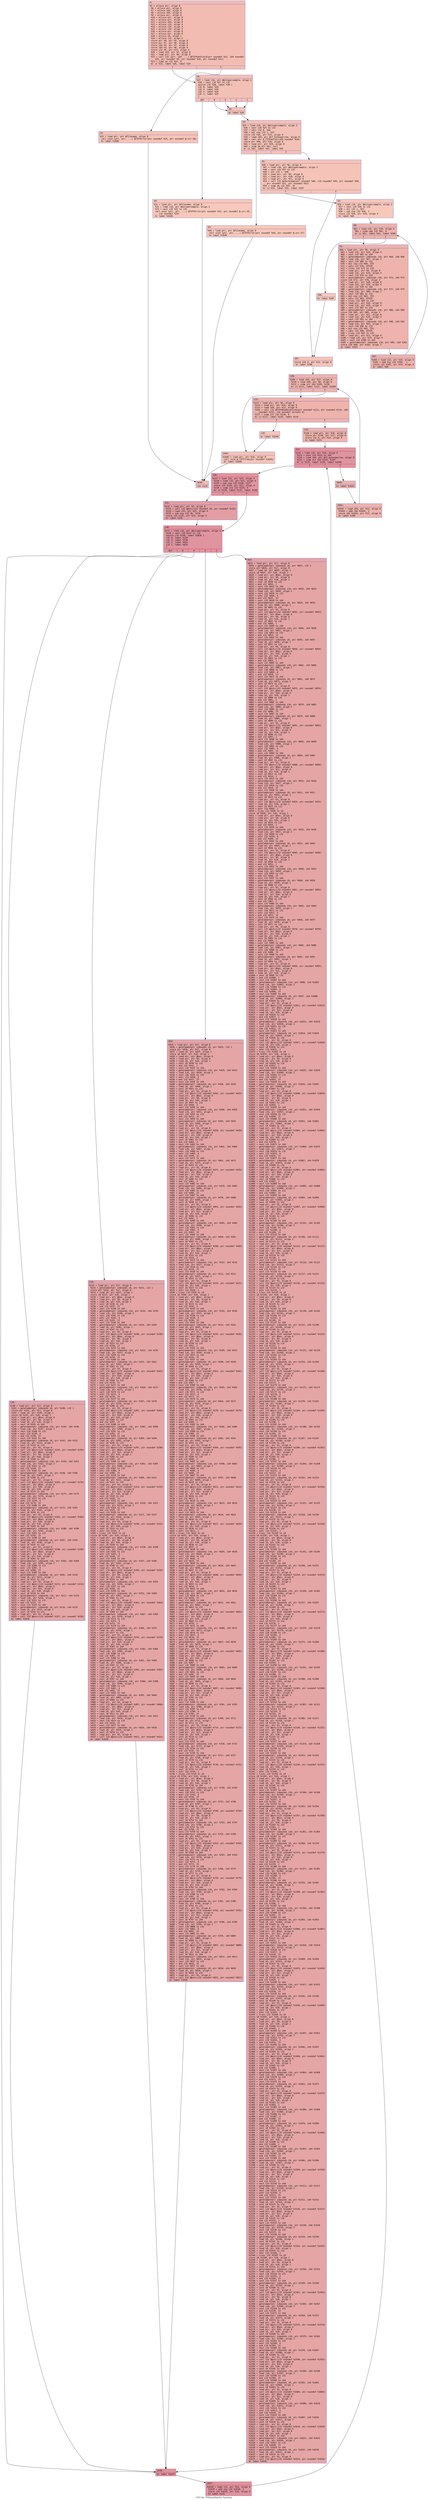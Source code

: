 digraph "CFG for 'PSDataPalette' function" {
	label="CFG for 'PSDataPalette' function";

	Node0x6000014270c0 [shape=record,color="#3d50c3ff", style=filled, fillcolor="#e1675170" fontname="Courier",label="{4:\l|  %5 = alloca ptr, align 8\l  %6 = alloca ptr, align 8\l  %7 = alloca i64, align 8\l  %8 = alloca i64, align 8\l  %9 = alloca ptr, align 8\l  %10 = alloca ptr, align 8\l  %11 = alloca ptr, align 8\l  %12 = alloca i64, align 8\l  %13 = alloca i32, align 4\l  %14 = alloca i32, align 4\l  %15 = alloca i32, align 4\l  %16 = alloca ptr, align 8\l  %17 = alloca ptr, align 8\l  %18 = alloca i8, align 1\l  %19 = alloca i32, align 4\l  store ptr %0, ptr %5, align 8\l  store ptr %1, ptr %6, align 8\l  store i64 %2, ptr %7, align 8\l  store i64 %3, ptr %8, align 8\l  store i32 36, ptr %13, align 4\l  %20 = load i64, ptr %7, align 8\l  %21 = load ptr, ptr %6, align 8\l  %22 = call i32 (ptr, i64, ...) @TIFFGetField(ptr noundef %21, i64 noundef\l... 320, ptr noundef %9, ptr noundef %10, ptr noundef %11)\l  %23 = icmp ne i32 %22, 0\l  br i1 %23, label %26, label %24\l|{<s0>T|<s1>F}}"];
	Node0x6000014270c0:s0 -> Node0x600001427160[tooltip="4 -> 26\nProbability 62.50%" ];
	Node0x6000014270c0:s1 -> Node0x600001427110[tooltip="4 -> 24\nProbability 37.50%" ];
	Node0x600001427110 [shape=record,color="#3d50c3ff", style=filled, fillcolor="#e8765c70" fontname="Courier",label="{24:\l|  %25 = load ptr, ptr @filename, align 8\l  call void (ptr, ptr, ...) @TIFFError(ptr noundef %25, ptr noundef @.str.58)\l  br label %1646\l}"];
	Node0x600001427110 -> Node0x600001427a70[tooltip="24 -> 1646\nProbability 100.00%" ];
	Node0x600001427160 [shape=record,color="#3d50c3ff", style=filled, fillcolor="#e5705870" fontname="Courier",label="{26:\l|  %27 = load i16, ptr @bitspersample, align 2\l  %28 = zext i16 %27 to i32\l  switch i32 %28, label %30 [\l    i32 8, label %29\l    i32 4, label %29\l    i32 2, label %29\l    i32 1, label %29\l  ]\l|{<s0>def|<s1>8|<s2>4|<s3>2|<s4>1}}"];
	Node0x600001427160:s0 -> Node0x600001427200[tooltip="26 -> 30\nProbability 20.00%" ];
	Node0x600001427160:s1 -> Node0x6000014271b0[tooltip="26 -> 29\nProbability 80.00%" ];
	Node0x600001427160:s2 -> Node0x6000014271b0[tooltip="26 -> 29\nProbability 80.00%" ];
	Node0x600001427160:s3 -> Node0x6000014271b0[tooltip="26 -> 29\nProbability 80.00%" ];
	Node0x600001427160:s4 -> Node0x6000014271b0[tooltip="26 -> 29\nProbability 80.00%" ];
	Node0x6000014271b0 [shape=record,color="#3d50c3ff", style=filled, fillcolor="#e5705870" fontname="Courier",label="{29:\l|  br label %34\l}"];
	Node0x6000014271b0 -> Node0x600001427250[tooltip="29 -> 34\nProbability 100.00%" ];
	Node0x600001427200 [shape=record,color="#3d50c3ff", style=filled, fillcolor="#ed836670" fontname="Courier",label="{30:\l|  %31 = load ptr, ptr @filename, align 8\l  %32 = load i16, ptr @bitspersample, align 2\l  %33 = zext i16 %32 to i32\l  call void (ptr, ptr, ...) @TIFFError(ptr noundef %31, ptr noundef @.str.59,\l... i32 noundef %33)\l  br label %1646\l}"];
	Node0x600001427200 -> Node0x600001427a70[tooltip="30 -> 1646\nProbability 100.00%" ];
	Node0x600001427250 [shape=record,color="#3d50c3ff", style=filled, fillcolor="#e5705870" fontname="Courier",label="{34:\l|  %35 = load i16, ptr @bitspersample, align 2\l  %36 = zext i16 %35 to i32\l  %37 = sdiv i32 8, %36\l  %38 = mul nsw i32 3, %37\l  store i32 %38, ptr %15, align 4\l  %39 = load i64, ptr @tf_bytesperrow, align 8\l  %40 = call ptr @_TIFFmalloc(i64 noundef %39)\l  store ptr %40, ptr %16, align 8\l  %41 = load ptr, ptr %16, align 8\l  %42 = icmp eq ptr %41, null\l  br i1 %42, label %43, label %45\l|{<s0>T|<s1>F}}"];
	Node0x600001427250:s0 -> Node0x6000014272a0[tooltip="34 -> 43\nProbability 37.50%" ];
	Node0x600001427250:s1 -> Node0x6000014272f0[tooltip="34 -> 45\nProbability 62.50%" ];
	Node0x6000014272a0 [shape=record,color="#3d50c3ff", style=filled, fillcolor="#ec7f6370" fontname="Courier",label="{43:\l|  %44 = load ptr, ptr @filename, align 8\l  call void (ptr, ptr, ...) @TIFFError(ptr noundef %44, ptr noundef @.str.57)\l  br label %1646\l}"];
	Node0x6000014272a0 -> Node0x600001427a70[tooltip="43 -> 1646\nProbability 100.00%" ];
	Node0x6000014272f0 [shape=record,color="#3d50c3ff", style=filled, fillcolor="#e8765c70" fontname="Courier",label="{45:\l|  %46 = load ptr, ptr %6, align 8\l  %47 = load i16, ptr @bitspersample, align 2\l  %48 = zext i16 %47 to i32\l  %49 = shl i32 1, %48\l  %50 = load ptr, ptr %9, align 8\l  %51 = load ptr, ptr %10, align 8\l  %52 = load ptr, ptr %11, align 8\l  %53 = call i32 @checkcmap(ptr noundef %46, i32 noundef %49, ptr noundef %50,\l... ptr noundef %51, ptr noundef %52)\l  %54 = icmp eq i32 %53, 16\l  br i1 %54, label %55, label %107\l|{<s0>T|<s1>F}}"];
	Node0x6000014272f0:s0 -> Node0x600001427340[tooltip="45 -> 55\nProbability 50.00%" ];
	Node0x6000014272f0:s1 -> Node0x6000014274d0[tooltip="45 -> 107\nProbability 50.00%" ];
	Node0x600001427340 [shape=record,color="#3d50c3ff", style=filled, fillcolor="#ec7f6370" fontname="Courier",label="{55:\l|  %56 = load i16, ptr @bitspersample, align 2\l  %57 = zext i16 %56 to i32\l  %58 = shl i32 1, %57\l  %59 = sub nsw i32 %58, 1\l  store i32 %59, ptr %19, align 4\l  br label %60\l}"];
	Node0x600001427340 -> Node0x600001427390[tooltip="55 -> 60\nProbability 100.00%" ];
	Node0x600001427390 [shape=record,color="#3d50c3ff", style=filled, fillcolor="#d6524470" fontname="Courier",label="{60:\l|  %61 = load i32, ptr %19, align 4\l  %62 = icmp sge i32 %61, 0\l  br i1 %62, label %63, label %106\l|{<s0>T|<s1>F}}"];
	Node0x600001427390:s0 -> Node0x6000014273e0[tooltip="60 -> 63\nProbability 96.88%" ];
	Node0x600001427390:s1 -> Node0x600001427480[tooltip="60 -> 106\nProbability 3.12%" ];
	Node0x6000014273e0 [shape=record,color="#3d50c3ff", style=filled, fillcolor="#d6524470" fontname="Courier",label="{63:\l|  %64 = load ptr, ptr %9, align 8\l  %65 = load i32, ptr %19, align 4\l  %66 = sext i32 %65 to i64\l  %67 = getelementptr inbounds i16, ptr %64, i64 %66\l  %68 = load i16, ptr %67, align 2\l  %69 = zext i16 %68 to i32\l  %70 = mul nsw i32 %69, 255\l  %71 = udiv i32 %70, 65535\l  %72 = trunc i32 %71 to i16\l  %73 = load ptr, ptr %9, align 8\l  %74 = load i32, ptr %19, align 4\l  %75 = sext i32 %74 to i64\l  %76 = getelementptr inbounds i16, ptr %73, i64 %75\l  store i16 %72, ptr %76, align 2\l  %77 = load ptr, ptr %10, align 8\l  %78 = load i32, ptr %19, align 4\l  %79 = sext i32 %78 to i64\l  %80 = getelementptr inbounds i16, ptr %77, i64 %79\l  %81 = load i16, ptr %80, align 2\l  %82 = zext i16 %81 to i32\l  %83 = mul nsw i32 %82, 255\l  %84 = udiv i32 %83, 65535\l  %85 = trunc i32 %84 to i16\l  %86 = load ptr, ptr %10, align 8\l  %87 = load i32, ptr %19, align 4\l  %88 = sext i32 %87 to i64\l  %89 = getelementptr inbounds i16, ptr %86, i64 %88\l  store i16 %85, ptr %89, align 2\l  %90 = load ptr, ptr %11, align 8\l  %91 = load i32, ptr %19, align 4\l  %92 = sext i32 %91 to i64\l  %93 = getelementptr inbounds i16, ptr %90, i64 %92\l  %94 = load i16, ptr %93, align 2\l  %95 = zext i16 %94 to i32\l  %96 = mul nsw i32 %95, 255\l  %97 = udiv i32 %96, 65535\l  %98 = trunc i32 %97 to i16\l  %99 = load ptr, ptr %11, align 8\l  %100 = load i32, ptr %19, align 4\l  %101 = sext i32 %100 to i64\l  %102 = getelementptr inbounds i16, ptr %99, i64 %101\l  store i16 %98, ptr %102, align 2\l  br label %103\l}"];
	Node0x6000014273e0 -> Node0x600001427430[tooltip="63 -> 103\nProbability 100.00%" ];
	Node0x600001427430 [shape=record,color="#3d50c3ff", style=filled, fillcolor="#d6524470" fontname="Courier",label="{103:\l|  %104 = load i32, ptr %19, align 4\l  %105 = add nsw i32 %104, -1\l  store i32 %105, ptr %19, align 4\l  br label %60\l}"];
	Node0x600001427430 -> Node0x600001427390[tooltip="103 -> 60\nProbability 100.00%" ];
	Node0x600001427480 [shape=record,color="#3d50c3ff", style=filled, fillcolor="#ec7f6370" fontname="Courier",label="{106:\l|  br label %107\l}"];
	Node0x600001427480 -> Node0x6000014274d0[tooltip="106 -> 107\nProbability 100.00%" ];
	Node0x6000014274d0 [shape=record,color="#3d50c3ff", style=filled, fillcolor="#e8765c70" fontname="Courier",label="{107:\l|  store i64 0, ptr %12, align 8\l  br label %108\l}"];
	Node0x6000014274d0 -> Node0x600001427520[tooltip="107 -> 108\nProbability 100.00%" ];
	Node0x600001427520 [shape=record,color="#3d50c3ff", style=filled, fillcolor="#d6524470" fontname="Courier",label="{108:\l|  %109 = load i64, ptr %12, align 8\l  %110 = load i64, ptr %8, align 8\l  %111 = icmp ult i64 %109, %110\l  br i1 %111, label %112, label %1644\l|{<s0>T|<s1>F}}"];
	Node0x600001427520:s0 -> Node0x600001427570[tooltip="108 -> 112\nProbability 96.88%" ];
	Node0x600001427520:s1 -> Node0x600001427a20[tooltip="108 -> 1644\nProbability 3.12%" ];
	Node0x600001427570 [shape=record,color="#3d50c3ff", style=filled, fillcolor="#d6524470" fontname="Courier",label="{112:\l|  %113 = load ptr, ptr %6, align 8\l  %114 = load ptr, ptr %16, align 8\l  %115 = load i64, ptr %12, align 8\l  %116 = call i32 @TIFFReadScanline(ptr noundef %113, ptr noundef %114, i64\l... noundef %115, i16 noundef zeroext 0)\l  %117 = icmp slt i32 %116, 0\l  br i1 %117, label %118, label %119\l|{<s0>T|<s1>F}}"];
	Node0x600001427570:s0 -> Node0x6000014275c0[tooltip="112 -> 118\nProbability 3.12%" ];
	Node0x600001427570:s1 -> Node0x600001427610[tooltip="112 -> 119\nProbability 96.88%" ];
	Node0x6000014275c0 [shape=record,color="#3d50c3ff", style=filled, fillcolor="#ec7f6370" fontname="Courier",label="{118:\l|  br label %1644\l}"];
	Node0x6000014275c0 -> Node0x600001427a20[tooltip="118 -> 1644\nProbability 100.00%" ];
	Node0x600001427610 [shape=record,color="#3d50c3ff", style=filled, fillcolor="#d6524470" fontname="Courier",label="{119:\l|  %120 = load ptr, ptr %16, align 8\l  store ptr %120, ptr %17, align 8\l  store i32 0, ptr %14, align 4\l  br label %121\l}"];
	Node0x600001427610 -> Node0x600001427660[tooltip="119 -> 121\nProbability 100.00%" ];
	Node0x600001427660 [shape=record,color="#b70d28ff", style=filled, fillcolor="#b70d2870" fontname="Courier",label="{121:\l|  %122 = load i32, ptr %14, align 4\l  %123 = sext i32 %122 to i64\l  %124 = load i64, ptr @tf_bytesperrow, align 8\l  %125 = icmp slt i64 %123, %124\l  br i1 %125, label %126, label %1640\l|{<s0>T|<s1>F}}"];
	Node0x600001427660:s0 -> Node0x6000014276b0[tooltip="121 -> 126\nProbability 96.88%" ];
	Node0x600001427660:s1 -> Node0x600001427980[tooltip="121 -> 1640\nProbability 3.12%" ];
	Node0x6000014276b0 [shape=record,color="#b70d28ff", style=filled, fillcolor="#b70d2870" fontname="Courier",label="{126:\l|  %127 = load i32, ptr %15, align 4\l  %128 = load i32, ptr %13, align 4\l  %129 = sub nsw i32 %128, %127\l  store i32 %129, ptr %13, align 4\l  %130 = icmp sle i32 %129, 0\l  br i1 %130, label %131, label %136\l|{<s0>T|<s1>F}}"];
	Node0x6000014276b0:s0 -> Node0x600001427700[tooltip="126 -> 131\nProbability 50.00%" ];
	Node0x6000014276b0:s1 -> Node0x600001427750[tooltip="126 -> 136\nProbability 50.00%" ];
	Node0x600001427700 [shape=record,color="#3d50c3ff", style=filled, fillcolor="#be242e70" fontname="Courier",label="{131:\l|  %132 = load ptr, ptr %5, align 8\l  %133 = call i32 @putc(i32 noundef 10, ptr noundef %132)\l  %134 = load i32, ptr %15, align 4\l  %135 = sub nsw i32 36, %134\l  store i32 %135, ptr %13, align 4\l  br label %136\l}"];
	Node0x600001427700 -> Node0x600001427750[tooltip="131 -> 136\nProbability 100.00%" ];
	Node0x600001427750 [shape=record,color="#b70d28ff", style=filled, fillcolor="#b70d2870" fontname="Courier",label="{136:\l|  %137 = load i16, ptr @bitspersample, align 2\l  %138 = zext i16 %137 to i32\l  switch i32 %138, label %1636 [\l    i32 8, label %139\l    i32 4, label %230\l    i32 2, label %424\l    i32 1, label %824\l  ]\l|{<s0>def|<s1>8|<s2>4|<s3>2|<s4>1}}"];
	Node0x600001427750:s0 -> Node0x6000014278e0[tooltip="136 -> 1636\nProbability 20.00%" ];
	Node0x600001427750:s1 -> Node0x6000014277a0[tooltip="136 -> 139\nProbability 20.00%" ];
	Node0x600001427750:s2 -> Node0x6000014277f0[tooltip="136 -> 230\nProbability 20.00%" ];
	Node0x600001427750:s3 -> Node0x600001427840[tooltip="136 -> 424\nProbability 20.00%" ];
	Node0x600001427750:s4 -> Node0x600001427890[tooltip="136 -> 824\nProbability 20.00%" ];
	Node0x6000014277a0 [shape=record,color="#3d50c3ff", style=filled, fillcolor="#c5333470" fontname="Courier",label="{139:\l|  %140 = load ptr, ptr %17, align 8\l  %141 = getelementptr inbounds i8, ptr %140, i32 1\l  store ptr %141, ptr %17, align 8\l  %142 = load i8, ptr %140, align 1\l  store i8 %142, ptr %18, align 1\l  %143 = load ptr, ptr @hex, align 8\l  %144 = load ptr, ptr %9, align 8\l  %145 = load i8, ptr %18, align 1\l  %146 = zext i8 %145 to i64\l  %147 = getelementptr inbounds i16, ptr %144, i64 %146\l  %148 = load i16, ptr %147, align 2\l  %149 = zext i16 %148 to i32\l  %150 = ashr i32 %149, 4\l  %151 = and i32 %150, 15\l  %152 = sext i32 %151 to i64\l  %153 = getelementptr inbounds i8, ptr %143, i64 %152\l  %154 = load i8, ptr %153, align 1\l  %155 = sext i8 %154 to i32\l  %156 = load ptr, ptr %5, align 8\l  %157 = call i32 @putc(i32 noundef %155, ptr noundef %156)\l  %158 = load ptr, ptr @hex, align 8\l  %159 = load ptr, ptr %9, align 8\l  %160 = load i8, ptr %18, align 1\l  %161 = zext i8 %160 to i64\l  %162 = getelementptr inbounds i16, ptr %159, i64 %161\l  %163 = load i16, ptr %162, align 2\l  %164 = zext i16 %163 to i32\l  %165 = and i32 %164, 15\l  %166 = sext i32 %165 to i64\l  %167 = getelementptr inbounds i8, ptr %158, i64 %166\l  %168 = load i8, ptr %167, align 1\l  %169 = sext i8 %168 to i32\l  %170 = load ptr, ptr %5, align 8\l  %171 = call i32 @putc(i32 noundef %169, ptr noundef %170)\l  %172 = load ptr, ptr @hex, align 8\l  %173 = load ptr, ptr %10, align 8\l  %174 = load i8, ptr %18, align 1\l  %175 = zext i8 %174 to i64\l  %176 = getelementptr inbounds i16, ptr %173, i64 %175\l  %177 = load i16, ptr %176, align 2\l  %178 = zext i16 %177 to i32\l  %179 = ashr i32 %178, 4\l  %180 = and i32 %179, 15\l  %181 = sext i32 %180 to i64\l  %182 = getelementptr inbounds i8, ptr %172, i64 %181\l  %183 = load i8, ptr %182, align 1\l  %184 = sext i8 %183 to i32\l  %185 = load ptr, ptr %5, align 8\l  %186 = call i32 @putc(i32 noundef %184, ptr noundef %185)\l  %187 = load ptr, ptr @hex, align 8\l  %188 = load ptr, ptr %10, align 8\l  %189 = load i8, ptr %18, align 1\l  %190 = zext i8 %189 to i64\l  %191 = getelementptr inbounds i16, ptr %188, i64 %190\l  %192 = load i16, ptr %191, align 2\l  %193 = zext i16 %192 to i32\l  %194 = and i32 %193, 15\l  %195 = sext i32 %194 to i64\l  %196 = getelementptr inbounds i8, ptr %187, i64 %195\l  %197 = load i8, ptr %196, align 1\l  %198 = sext i8 %197 to i32\l  %199 = load ptr, ptr %5, align 8\l  %200 = call i32 @putc(i32 noundef %198, ptr noundef %199)\l  %201 = load ptr, ptr @hex, align 8\l  %202 = load ptr, ptr %11, align 8\l  %203 = load i8, ptr %18, align 1\l  %204 = zext i8 %203 to i64\l  %205 = getelementptr inbounds i16, ptr %202, i64 %204\l  %206 = load i16, ptr %205, align 2\l  %207 = zext i16 %206 to i32\l  %208 = ashr i32 %207, 4\l  %209 = and i32 %208, 15\l  %210 = sext i32 %209 to i64\l  %211 = getelementptr inbounds i8, ptr %201, i64 %210\l  %212 = load i8, ptr %211, align 1\l  %213 = sext i8 %212 to i32\l  %214 = load ptr, ptr %5, align 8\l  %215 = call i32 @putc(i32 noundef %213, ptr noundef %214)\l  %216 = load ptr, ptr @hex, align 8\l  %217 = load ptr, ptr %11, align 8\l  %218 = load i8, ptr %18, align 1\l  %219 = zext i8 %218 to i64\l  %220 = getelementptr inbounds i16, ptr %217, i64 %219\l  %221 = load i16, ptr %220, align 2\l  %222 = zext i16 %221 to i32\l  %223 = and i32 %222, 15\l  %224 = sext i32 %223 to i64\l  %225 = getelementptr inbounds i8, ptr %216, i64 %224\l  %226 = load i8, ptr %225, align 1\l  %227 = sext i8 %226 to i32\l  %228 = load ptr, ptr %5, align 8\l  %229 = call i32 @putc(i32 noundef %227, ptr noundef %228)\l  br label %1636\l}"];
	Node0x6000014277a0 -> Node0x6000014278e0[tooltip="139 -> 1636\nProbability 100.00%" ];
	Node0x6000014277f0 [shape=record,color="#3d50c3ff", style=filled, fillcolor="#c5333470" fontname="Courier",label="{230:\l|  %231 = load ptr, ptr %17, align 8\l  %232 = getelementptr inbounds i8, ptr %231, i32 1\l  store ptr %232, ptr %17, align 8\l  %233 = load i8, ptr %231, align 1\l  store i8 %233, ptr %18, align 1\l  %234 = load ptr, ptr @hex, align 8\l  %235 = load ptr, ptr %9, align 8\l  %236 = load i8, ptr %18, align 1\l  %237 = zext i8 %236 to i32\l  %238 = and i32 %237, 15\l  %239 = sext i32 %238 to i64\l  %240 = getelementptr inbounds i16, ptr %235, i64 %239\l  %241 = load i16, ptr %240, align 2\l  %242 = zext i16 %241 to i32\l  %243 = ashr i32 %242, 4\l  %244 = and i32 %243, 15\l  %245 = sext i32 %244 to i64\l  %246 = getelementptr inbounds i8, ptr %234, i64 %245\l  %247 = load i8, ptr %246, align 1\l  %248 = sext i8 %247 to i32\l  %249 = load ptr, ptr %5, align 8\l  %250 = call i32 @putc(i32 noundef %248, ptr noundef %249)\l  %251 = load ptr, ptr @hex, align 8\l  %252 = load ptr, ptr %9, align 8\l  %253 = load i8, ptr %18, align 1\l  %254 = zext i8 %253 to i32\l  %255 = and i32 %254, 15\l  %256 = sext i32 %255 to i64\l  %257 = getelementptr inbounds i16, ptr %252, i64 %256\l  %258 = load i16, ptr %257, align 2\l  %259 = zext i16 %258 to i32\l  %260 = and i32 %259, 15\l  %261 = sext i32 %260 to i64\l  %262 = getelementptr inbounds i8, ptr %251, i64 %261\l  %263 = load i8, ptr %262, align 1\l  %264 = sext i8 %263 to i32\l  %265 = load ptr, ptr %5, align 8\l  %266 = call i32 @putc(i32 noundef %264, ptr noundef %265)\l  %267 = load ptr, ptr @hex, align 8\l  %268 = load ptr, ptr %10, align 8\l  %269 = load i8, ptr %18, align 1\l  %270 = zext i8 %269 to i32\l  %271 = and i32 %270, 15\l  %272 = sext i32 %271 to i64\l  %273 = getelementptr inbounds i16, ptr %268, i64 %272\l  %274 = load i16, ptr %273, align 2\l  %275 = zext i16 %274 to i32\l  %276 = ashr i32 %275, 4\l  %277 = and i32 %276, 15\l  %278 = sext i32 %277 to i64\l  %279 = getelementptr inbounds i8, ptr %267, i64 %278\l  %280 = load i8, ptr %279, align 1\l  %281 = sext i8 %280 to i32\l  %282 = load ptr, ptr %5, align 8\l  %283 = call i32 @putc(i32 noundef %281, ptr noundef %282)\l  %284 = load ptr, ptr @hex, align 8\l  %285 = load ptr, ptr %10, align 8\l  %286 = load i8, ptr %18, align 1\l  %287 = zext i8 %286 to i32\l  %288 = and i32 %287, 15\l  %289 = sext i32 %288 to i64\l  %290 = getelementptr inbounds i16, ptr %285, i64 %289\l  %291 = load i16, ptr %290, align 2\l  %292 = zext i16 %291 to i32\l  %293 = and i32 %292, 15\l  %294 = sext i32 %293 to i64\l  %295 = getelementptr inbounds i8, ptr %284, i64 %294\l  %296 = load i8, ptr %295, align 1\l  %297 = sext i8 %296 to i32\l  %298 = load ptr, ptr %5, align 8\l  %299 = call i32 @putc(i32 noundef %297, ptr noundef %298)\l  %300 = load ptr, ptr @hex, align 8\l  %301 = load ptr, ptr %11, align 8\l  %302 = load i8, ptr %18, align 1\l  %303 = zext i8 %302 to i32\l  %304 = and i32 %303, 15\l  %305 = sext i32 %304 to i64\l  %306 = getelementptr inbounds i16, ptr %301, i64 %305\l  %307 = load i16, ptr %306, align 2\l  %308 = zext i16 %307 to i32\l  %309 = ashr i32 %308, 4\l  %310 = and i32 %309, 15\l  %311 = sext i32 %310 to i64\l  %312 = getelementptr inbounds i8, ptr %300, i64 %311\l  %313 = load i8, ptr %312, align 1\l  %314 = sext i8 %313 to i32\l  %315 = load ptr, ptr %5, align 8\l  %316 = call i32 @putc(i32 noundef %314, ptr noundef %315)\l  %317 = load ptr, ptr @hex, align 8\l  %318 = load ptr, ptr %11, align 8\l  %319 = load i8, ptr %18, align 1\l  %320 = zext i8 %319 to i32\l  %321 = and i32 %320, 15\l  %322 = sext i32 %321 to i64\l  %323 = getelementptr inbounds i16, ptr %318, i64 %322\l  %324 = load i16, ptr %323, align 2\l  %325 = zext i16 %324 to i32\l  %326 = and i32 %325, 15\l  %327 = sext i32 %326 to i64\l  %328 = getelementptr inbounds i8, ptr %317, i64 %327\l  %329 = load i8, ptr %328, align 1\l  %330 = sext i8 %329 to i32\l  %331 = load ptr, ptr %5, align 8\l  %332 = call i32 @putc(i32 noundef %330, ptr noundef %331)\l  %333 = load i8, ptr %18, align 1\l  %334 = zext i8 %333 to i32\l  %335 = ashr i32 %334, 4\l  %336 = trunc i32 %335 to i8\l  store i8 %336, ptr %18, align 1\l  %337 = load ptr, ptr @hex, align 8\l  %338 = load ptr, ptr %9, align 8\l  %339 = load i8, ptr %18, align 1\l  %340 = zext i8 %339 to i64\l  %341 = getelementptr inbounds i16, ptr %338, i64 %340\l  %342 = load i16, ptr %341, align 2\l  %343 = zext i16 %342 to i32\l  %344 = ashr i32 %343, 4\l  %345 = and i32 %344, 15\l  %346 = sext i32 %345 to i64\l  %347 = getelementptr inbounds i8, ptr %337, i64 %346\l  %348 = load i8, ptr %347, align 1\l  %349 = sext i8 %348 to i32\l  %350 = load ptr, ptr %5, align 8\l  %351 = call i32 @putc(i32 noundef %349, ptr noundef %350)\l  %352 = load ptr, ptr @hex, align 8\l  %353 = load ptr, ptr %9, align 8\l  %354 = load i8, ptr %18, align 1\l  %355 = zext i8 %354 to i64\l  %356 = getelementptr inbounds i16, ptr %353, i64 %355\l  %357 = load i16, ptr %356, align 2\l  %358 = zext i16 %357 to i32\l  %359 = and i32 %358, 15\l  %360 = sext i32 %359 to i64\l  %361 = getelementptr inbounds i8, ptr %352, i64 %360\l  %362 = load i8, ptr %361, align 1\l  %363 = sext i8 %362 to i32\l  %364 = load ptr, ptr %5, align 8\l  %365 = call i32 @putc(i32 noundef %363, ptr noundef %364)\l  %366 = load ptr, ptr @hex, align 8\l  %367 = load ptr, ptr %10, align 8\l  %368 = load i8, ptr %18, align 1\l  %369 = zext i8 %368 to i64\l  %370 = getelementptr inbounds i16, ptr %367, i64 %369\l  %371 = load i16, ptr %370, align 2\l  %372 = zext i16 %371 to i32\l  %373 = ashr i32 %372, 4\l  %374 = and i32 %373, 15\l  %375 = sext i32 %374 to i64\l  %376 = getelementptr inbounds i8, ptr %366, i64 %375\l  %377 = load i8, ptr %376, align 1\l  %378 = sext i8 %377 to i32\l  %379 = load ptr, ptr %5, align 8\l  %380 = call i32 @putc(i32 noundef %378, ptr noundef %379)\l  %381 = load ptr, ptr @hex, align 8\l  %382 = load ptr, ptr %10, align 8\l  %383 = load i8, ptr %18, align 1\l  %384 = zext i8 %383 to i64\l  %385 = getelementptr inbounds i16, ptr %382, i64 %384\l  %386 = load i16, ptr %385, align 2\l  %387 = zext i16 %386 to i32\l  %388 = and i32 %387, 15\l  %389 = sext i32 %388 to i64\l  %390 = getelementptr inbounds i8, ptr %381, i64 %389\l  %391 = load i8, ptr %390, align 1\l  %392 = sext i8 %391 to i32\l  %393 = load ptr, ptr %5, align 8\l  %394 = call i32 @putc(i32 noundef %392, ptr noundef %393)\l  %395 = load ptr, ptr @hex, align 8\l  %396 = load ptr, ptr %11, align 8\l  %397 = load i8, ptr %18, align 1\l  %398 = zext i8 %397 to i64\l  %399 = getelementptr inbounds i16, ptr %396, i64 %398\l  %400 = load i16, ptr %399, align 2\l  %401 = zext i16 %400 to i32\l  %402 = ashr i32 %401, 4\l  %403 = and i32 %402, 15\l  %404 = sext i32 %403 to i64\l  %405 = getelementptr inbounds i8, ptr %395, i64 %404\l  %406 = load i8, ptr %405, align 1\l  %407 = sext i8 %406 to i32\l  %408 = load ptr, ptr %5, align 8\l  %409 = call i32 @putc(i32 noundef %407, ptr noundef %408)\l  %410 = load ptr, ptr @hex, align 8\l  %411 = load ptr, ptr %11, align 8\l  %412 = load i8, ptr %18, align 1\l  %413 = zext i8 %412 to i64\l  %414 = getelementptr inbounds i16, ptr %411, i64 %413\l  %415 = load i16, ptr %414, align 2\l  %416 = zext i16 %415 to i32\l  %417 = and i32 %416, 15\l  %418 = sext i32 %417 to i64\l  %419 = getelementptr inbounds i8, ptr %410, i64 %418\l  %420 = load i8, ptr %419, align 1\l  %421 = sext i8 %420 to i32\l  %422 = load ptr, ptr %5, align 8\l  %423 = call i32 @putc(i32 noundef %421, ptr noundef %422)\l  br label %1636\l}"];
	Node0x6000014277f0 -> Node0x6000014278e0[tooltip="230 -> 1636\nProbability 100.00%" ];
	Node0x600001427840 [shape=record,color="#3d50c3ff", style=filled, fillcolor="#c5333470" fontname="Courier",label="{424:\l|  %425 = load ptr, ptr %17, align 8\l  %426 = getelementptr inbounds i8, ptr %425, i32 1\l  store ptr %426, ptr %17, align 8\l  %427 = load i8, ptr %425, align 1\l  store i8 %427, ptr %18, align 1\l  %428 = load ptr, ptr @hex, align 8\l  %429 = load ptr, ptr %9, align 8\l  %430 = load i8, ptr %18, align 1\l  %431 = zext i8 %430 to i32\l  %432 = and i32 %431, 3\l  %433 = sext i32 %432 to i64\l  %434 = getelementptr inbounds i16, ptr %429, i64 %433\l  %435 = load i16, ptr %434, align 2\l  %436 = zext i16 %435 to i32\l  %437 = ashr i32 %436, 4\l  %438 = and i32 %437, 15\l  %439 = sext i32 %438 to i64\l  %440 = getelementptr inbounds i8, ptr %428, i64 %439\l  %441 = load i8, ptr %440, align 1\l  %442 = sext i8 %441 to i32\l  %443 = load ptr, ptr %5, align 8\l  %444 = call i32 @putc(i32 noundef %442, ptr noundef %443)\l  %445 = load ptr, ptr @hex, align 8\l  %446 = load ptr, ptr %9, align 8\l  %447 = load i8, ptr %18, align 1\l  %448 = zext i8 %447 to i32\l  %449 = and i32 %448, 3\l  %450 = sext i32 %449 to i64\l  %451 = getelementptr inbounds i16, ptr %446, i64 %450\l  %452 = load i16, ptr %451, align 2\l  %453 = zext i16 %452 to i32\l  %454 = and i32 %453, 15\l  %455 = sext i32 %454 to i64\l  %456 = getelementptr inbounds i8, ptr %445, i64 %455\l  %457 = load i8, ptr %456, align 1\l  %458 = sext i8 %457 to i32\l  %459 = load ptr, ptr %5, align 8\l  %460 = call i32 @putc(i32 noundef %458, ptr noundef %459)\l  %461 = load ptr, ptr @hex, align 8\l  %462 = load ptr, ptr %10, align 8\l  %463 = load i8, ptr %18, align 1\l  %464 = zext i8 %463 to i32\l  %465 = and i32 %464, 3\l  %466 = sext i32 %465 to i64\l  %467 = getelementptr inbounds i16, ptr %462, i64 %466\l  %468 = load i16, ptr %467, align 2\l  %469 = zext i16 %468 to i32\l  %470 = ashr i32 %469, 4\l  %471 = and i32 %470, 15\l  %472 = sext i32 %471 to i64\l  %473 = getelementptr inbounds i8, ptr %461, i64 %472\l  %474 = load i8, ptr %473, align 1\l  %475 = sext i8 %474 to i32\l  %476 = load ptr, ptr %5, align 8\l  %477 = call i32 @putc(i32 noundef %475, ptr noundef %476)\l  %478 = load ptr, ptr @hex, align 8\l  %479 = load ptr, ptr %10, align 8\l  %480 = load i8, ptr %18, align 1\l  %481 = zext i8 %480 to i32\l  %482 = and i32 %481, 3\l  %483 = sext i32 %482 to i64\l  %484 = getelementptr inbounds i16, ptr %479, i64 %483\l  %485 = load i16, ptr %484, align 2\l  %486 = zext i16 %485 to i32\l  %487 = and i32 %486, 15\l  %488 = sext i32 %487 to i64\l  %489 = getelementptr inbounds i8, ptr %478, i64 %488\l  %490 = load i8, ptr %489, align 1\l  %491 = sext i8 %490 to i32\l  %492 = load ptr, ptr %5, align 8\l  %493 = call i32 @putc(i32 noundef %491, ptr noundef %492)\l  %494 = load ptr, ptr @hex, align 8\l  %495 = load ptr, ptr %11, align 8\l  %496 = load i8, ptr %18, align 1\l  %497 = zext i8 %496 to i32\l  %498 = and i32 %497, 3\l  %499 = sext i32 %498 to i64\l  %500 = getelementptr inbounds i16, ptr %495, i64 %499\l  %501 = load i16, ptr %500, align 2\l  %502 = zext i16 %501 to i32\l  %503 = ashr i32 %502, 4\l  %504 = and i32 %503, 15\l  %505 = sext i32 %504 to i64\l  %506 = getelementptr inbounds i8, ptr %494, i64 %505\l  %507 = load i8, ptr %506, align 1\l  %508 = sext i8 %507 to i32\l  %509 = load ptr, ptr %5, align 8\l  %510 = call i32 @putc(i32 noundef %508, ptr noundef %509)\l  %511 = load ptr, ptr @hex, align 8\l  %512 = load ptr, ptr %11, align 8\l  %513 = load i8, ptr %18, align 1\l  %514 = zext i8 %513 to i32\l  %515 = and i32 %514, 3\l  %516 = sext i32 %515 to i64\l  %517 = getelementptr inbounds i16, ptr %512, i64 %516\l  %518 = load i16, ptr %517, align 2\l  %519 = zext i16 %518 to i32\l  %520 = and i32 %519, 15\l  %521 = sext i32 %520 to i64\l  %522 = getelementptr inbounds i8, ptr %511, i64 %521\l  %523 = load i8, ptr %522, align 1\l  %524 = sext i8 %523 to i32\l  %525 = load ptr, ptr %5, align 8\l  %526 = call i32 @putc(i32 noundef %524, ptr noundef %525)\l  %527 = load i8, ptr %18, align 1\l  %528 = zext i8 %527 to i32\l  %529 = ashr i32 %528, 2\l  %530 = trunc i32 %529 to i8\l  store i8 %530, ptr %18, align 1\l  %531 = load ptr, ptr @hex, align 8\l  %532 = load ptr, ptr %9, align 8\l  %533 = load i8, ptr %18, align 1\l  %534 = zext i8 %533 to i32\l  %535 = and i32 %534, 3\l  %536 = sext i32 %535 to i64\l  %537 = getelementptr inbounds i16, ptr %532, i64 %536\l  %538 = load i16, ptr %537, align 2\l  %539 = zext i16 %538 to i32\l  %540 = ashr i32 %539, 4\l  %541 = and i32 %540, 15\l  %542 = sext i32 %541 to i64\l  %543 = getelementptr inbounds i8, ptr %531, i64 %542\l  %544 = load i8, ptr %543, align 1\l  %545 = sext i8 %544 to i32\l  %546 = load ptr, ptr %5, align 8\l  %547 = call i32 @putc(i32 noundef %545, ptr noundef %546)\l  %548 = load ptr, ptr @hex, align 8\l  %549 = load ptr, ptr %9, align 8\l  %550 = load i8, ptr %18, align 1\l  %551 = zext i8 %550 to i32\l  %552 = and i32 %551, 3\l  %553 = sext i32 %552 to i64\l  %554 = getelementptr inbounds i16, ptr %549, i64 %553\l  %555 = load i16, ptr %554, align 2\l  %556 = zext i16 %555 to i32\l  %557 = and i32 %556, 15\l  %558 = sext i32 %557 to i64\l  %559 = getelementptr inbounds i8, ptr %548, i64 %558\l  %560 = load i8, ptr %559, align 1\l  %561 = sext i8 %560 to i32\l  %562 = load ptr, ptr %5, align 8\l  %563 = call i32 @putc(i32 noundef %561, ptr noundef %562)\l  %564 = load ptr, ptr @hex, align 8\l  %565 = load ptr, ptr %10, align 8\l  %566 = load i8, ptr %18, align 1\l  %567 = zext i8 %566 to i32\l  %568 = and i32 %567, 3\l  %569 = sext i32 %568 to i64\l  %570 = getelementptr inbounds i16, ptr %565, i64 %569\l  %571 = load i16, ptr %570, align 2\l  %572 = zext i16 %571 to i32\l  %573 = ashr i32 %572, 4\l  %574 = and i32 %573, 15\l  %575 = sext i32 %574 to i64\l  %576 = getelementptr inbounds i8, ptr %564, i64 %575\l  %577 = load i8, ptr %576, align 1\l  %578 = sext i8 %577 to i32\l  %579 = load ptr, ptr %5, align 8\l  %580 = call i32 @putc(i32 noundef %578, ptr noundef %579)\l  %581 = load ptr, ptr @hex, align 8\l  %582 = load ptr, ptr %10, align 8\l  %583 = load i8, ptr %18, align 1\l  %584 = zext i8 %583 to i32\l  %585 = and i32 %584, 3\l  %586 = sext i32 %585 to i64\l  %587 = getelementptr inbounds i16, ptr %582, i64 %586\l  %588 = load i16, ptr %587, align 2\l  %589 = zext i16 %588 to i32\l  %590 = and i32 %589, 15\l  %591 = sext i32 %590 to i64\l  %592 = getelementptr inbounds i8, ptr %581, i64 %591\l  %593 = load i8, ptr %592, align 1\l  %594 = sext i8 %593 to i32\l  %595 = load ptr, ptr %5, align 8\l  %596 = call i32 @putc(i32 noundef %594, ptr noundef %595)\l  %597 = load ptr, ptr @hex, align 8\l  %598 = load ptr, ptr %11, align 8\l  %599 = load i8, ptr %18, align 1\l  %600 = zext i8 %599 to i32\l  %601 = and i32 %600, 3\l  %602 = sext i32 %601 to i64\l  %603 = getelementptr inbounds i16, ptr %598, i64 %602\l  %604 = load i16, ptr %603, align 2\l  %605 = zext i16 %604 to i32\l  %606 = ashr i32 %605, 4\l  %607 = and i32 %606, 15\l  %608 = sext i32 %607 to i64\l  %609 = getelementptr inbounds i8, ptr %597, i64 %608\l  %610 = load i8, ptr %609, align 1\l  %611 = sext i8 %610 to i32\l  %612 = load ptr, ptr %5, align 8\l  %613 = call i32 @putc(i32 noundef %611, ptr noundef %612)\l  %614 = load ptr, ptr @hex, align 8\l  %615 = load ptr, ptr %11, align 8\l  %616 = load i8, ptr %18, align 1\l  %617 = zext i8 %616 to i32\l  %618 = and i32 %617, 3\l  %619 = sext i32 %618 to i64\l  %620 = getelementptr inbounds i16, ptr %615, i64 %619\l  %621 = load i16, ptr %620, align 2\l  %622 = zext i16 %621 to i32\l  %623 = and i32 %622, 15\l  %624 = sext i32 %623 to i64\l  %625 = getelementptr inbounds i8, ptr %614, i64 %624\l  %626 = load i8, ptr %625, align 1\l  %627 = sext i8 %626 to i32\l  %628 = load ptr, ptr %5, align 8\l  %629 = call i32 @putc(i32 noundef %627, ptr noundef %628)\l  %630 = load i8, ptr %18, align 1\l  %631 = zext i8 %630 to i32\l  %632 = ashr i32 %631, 2\l  %633 = trunc i32 %632 to i8\l  store i8 %633, ptr %18, align 1\l  %634 = load ptr, ptr @hex, align 8\l  %635 = load ptr, ptr %9, align 8\l  %636 = load i8, ptr %18, align 1\l  %637 = zext i8 %636 to i32\l  %638 = and i32 %637, 3\l  %639 = sext i32 %638 to i64\l  %640 = getelementptr inbounds i16, ptr %635, i64 %639\l  %641 = load i16, ptr %640, align 2\l  %642 = zext i16 %641 to i32\l  %643 = ashr i32 %642, 4\l  %644 = and i32 %643, 15\l  %645 = sext i32 %644 to i64\l  %646 = getelementptr inbounds i8, ptr %634, i64 %645\l  %647 = load i8, ptr %646, align 1\l  %648 = sext i8 %647 to i32\l  %649 = load ptr, ptr %5, align 8\l  %650 = call i32 @putc(i32 noundef %648, ptr noundef %649)\l  %651 = load ptr, ptr @hex, align 8\l  %652 = load ptr, ptr %9, align 8\l  %653 = load i8, ptr %18, align 1\l  %654 = zext i8 %653 to i32\l  %655 = and i32 %654, 3\l  %656 = sext i32 %655 to i64\l  %657 = getelementptr inbounds i16, ptr %652, i64 %656\l  %658 = load i16, ptr %657, align 2\l  %659 = zext i16 %658 to i32\l  %660 = and i32 %659, 15\l  %661 = sext i32 %660 to i64\l  %662 = getelementptr inbounds i8, ptr %651, i64 %661\l  %663 = load i8, ptr %662, align 1\l  %664 = sext i8 %663 to i32\l  %665 = load ptr, ptr %5, align 8\l  %666 = call i32 @putc(i32 noundef %664, ptr noundef %665)\l  %667 = load ptr, ptr @hex, align 8\l  %668 = load ptr, ptr %10, align 8\l  %669 = load i8, ptr %18, align 1\l  %670 = zext i8 %669 to i32\l  %671 = and i32 %670, 3\l  %672 = sext i32 %671 to i64\l  %673 = getelementptr inbounds i16, ptr %668, i64 %672\l  %674 = load i16, ptr %673, align 2\l  %675 = zext i16 %674 to i32\l  %676 = ashr i32 %675, 4\l  %677 = and i32 %676, 15\l  %678 = sext i32 %677 to i64\l  %679 = getelementptr inbounds i8, ptr %667, i64 %678\l  %680 = load i8, ptr %679, align 1\l  %681 = sext i8 %680 to i32\l  %682 = load ptr, ptr %5, align 8\l  %683 = call i32 @putc(i32 noundef %681, ptr noundef %682)\l  %684 = load ptr, ptr @hex, align 8\l  %685 = load ptr, ptr %10, align 8\l  %686 = load i8, ptr %18, align 1\l  %687 = zext i8 %686 to i32\l  %688 = and i32 %687, 3\l  %689 = sext i32 %688 to i64\l  %690 = getelementptr inbounds i16, ptr %685, i64 %689\l  %691 = load i16, ptr %690, align 2\l  %692 = zext i16 %691 to i32\l  %693 = and i32 %692, 15\l  %694 = sext i32 %693 to i64\l  %695 = getelementptr inbounds i8, ptr %684, i64 %694\l  %696 = load i8, ptr %695, align 1\l  %697 = sext i8 %696 to i32\l  %698 = load ptr, ptr %5, align 8\l  %699 = call i32 @putc(i32 noundef %697, ptr noundef %698)\l  %700 = load ptr, ptr @hex, align 8\l  %701 = load ptr, ptr %11, align 8\l  %702 = load i8, ptr %18, align 1\l  %703 = zext i8 %702 to i32\l  %704 = and i32 %703, 3\l  %705 = sext i32 %704 to i64\l  %706 = getelementptr inbounds i16, ptr %701, i64 %705\l  %707 = load i16, ptr %706, align 2\l  %708 = zext i16 %707 to i32\l  %709 = ashr i32 %708, 4\l  %710 = and i32 %709, 15\l  %711 = sext i32 %710 to i64\l  %712 = getelementptr inbounds i8, ptr %700, i64 %711\l  %713 = load i8, ptr %712, align 1\l  %714 = sext i8 %713 to i32\l  %715 = load ptr, ptr %5, align 8\l  %716 = call i32 @putc(i32 noundef %714, ptr noundef %715)\l  %717 = load ptr, ptr @hex, align 8\l  %718 = load ptr, ptr %11, align 8\l  %719 = load i8, ptr %18, align 1\l  %720 = zext i8 %719 to i32\l  %721 = and i32 %720, 3\l  %722 = sext i32 %721 to i64\l  %723 = getelementptr inbounds i16, ptr %718, i64 %722\l  %724 = load i16, ptr %723, align 2\l  %725 = zext i16 %724 to i32\l  %726 = and i32 %725, 15\l  %727 = sext i32 %726 to i64\l  %728 = getelementptr inbounds i8, ptr %717, i64 %727\l  %729 = load i8, ptr %728, align 1\l  %730 = sext i8 %729 to i32\l  %731 = load ptr, ptr %5, align 8\l  %732 = call i32 @putc(i32 noundef %730, ptr noundef %731)\l  %733 = load i8, ptr %18, align 1\l  %734 = zext i8 %733 to i32\l  %735 = ashr i32 %734, 2\l  %736 = trunc i32 %735 to i8\l  store i8 %736, ptr %18, align 1\l  %737 = load ptr, ptr @hex, align 8\l  %738 = load ptr, ptr %9, align 8\l  %739 = load i8, ptr %18, align 1\l  %740 = zext i8 %739 to i64\l  %741 = getelementptr inbounds i16, ptr %738, i64 %740\l  %742 = load i16, ptr %741, align 2\l  %743 = zext i16 %742 to i32\l  %744 = ashr i32 %743, 4\l  %745 = and i32 %744, 15\l  %746 = sext i32 %745 to i64\l  %747 = getelementptr inbounds i8, ptr %737, i64 %746\l  %748 = load i8, ptr %747, align 1\l  %749 = sext i8 %748 to i32\l  %750 = load ptr, ptr %5, align 8\l  %751 = call i32 @putc(i32 noundef %749, ptr noundef %750)\l  %752 = load ptr, ptr @hex, align 8\l  %753 = load ptr, ptr %9, align 8\l  %754 = load i8, ptr %18, align 1\l  %755 = zext i8 %754 to i64\l  %756 = getelementptr inbounds i16, ptr %753, i64 %755\l  %757 = load i16, ptr %756, align 2\l  %758 = zext i16 %757 to i32\l  %759 = and i32 %758, 15\l  %760 = sext i32 %759 to i64\l  %761 = getelementptr inbounds i8, ptr %752, i64 %760\l  %762 = load i8, ptr %761, align 1\l  %763 = sext i8 %762 to i32\l  %764 = load ptr, ptr %5, align 8\l  %765 = call i32 @putc(i32 noundef %763, ptr noundef %764)\l  %766 = load ptr, ptr @hex, align 8\l  %767 = load ptr, ptr %10, align 8\l  %768 = load i8, ptr %18, align 1\l  %769 = zext i8 %768 to i64\l  %770 = getelementptr inbounds i16, ptr %767, i64 %769\l  %771 = load i16, ptr %770, align 2\l  %772 = zext i16 %771 to i32\l  %773 = ashr i32 %772, 4\l  %774 = and i32 %773, 15\l  %775 = sext i32 %774 to i64\l  %776 = getelementptr inbounds i8, ptr %766, i64 %775\l  %777 = load i8, ptr %776, align 1\l  %778 = sext i8 %777 to i32\l  %779 = load ptr, ptr %5, align 8\l  %780 = call i32 @putc(i32 noundef %778, ptr noundef %779)\l  %781 = load ptr, ptr @hex, align 8\l  %782 = load ptr, ptr %10, align 8\l  %783 = load i8, ptr %18, align 1\l  %784 = zext i8 %783 to i64\l  %785 = getelementptr inbounds i16, ptr %782, i64 %784\l  %786 = load i16, ptr %785, align 2\l  %787 = zext i16 %786 to i32\l  %788 = and i32 %787, 15\l  %789 = sext i32 %788 to i64\l  %790 = getelementptr inbounds i8, ptr %781, i64 %789\l  %791 = load i8, ptr %790, align 1\l  %792 = sext i8 %791 to i32\l  %793 = load ptr, ptr %5, align 8\l  %794 = call i32 @putc(i32 noundef %792, ptr noundef %793)\l  %795 = load ptr, ptr @hex, align 8\l  %796 = load ptr, ptr %11, align 8\l  %797 = load i8, ptr %18, align 1\l  %798 = zext i8 %797 to i64\l  %799 = getelementptr inbounds i16, ptr %796, i64 %798\l  %800 = load i16, ptr %799, align 2\l  %801 = zext i16 %800 to i32\l  %802 = ashr i32 %801, 4\l  %803 = and i32 %802, 15\l  %804 = sext i32 %803 to i64\l  %805 = getelementptr inbounds i8, ptr %795, i64 %804\l  %806 = load i8, ptr %805, align 1\l  %807 = sext i8 %806 to i32\l  %808 = load ptr, ptr %5, align 8\l  %809 = call i32 @putc(i32 noundef %807, ptr noundef %808)\l  %810 = load ptr, ptr @hex, align 8\l  %811 = load ptr, ptr %11, align 8\l  %812 = load i8, ptr %18, align 1\l  %813 = zext i8 %812 to i64\l  %814 = getelementptr inbounds i16, ptr %811, i64 %813\l  %815 = load i16, ptr %814, align 2\l  %816 = zext i16 %815 to i32\l  %817 = and i32 %816, 15\l  %818 = sext i32 %817 to i64\l  %819 = getelementptr inbounds i8, ptr %810, i64 %818\l  %820 = load i8, ptr %819, align 1\l  %821 = sext i8 %820 to i32\l  %822 = load ptr, ptr %5, align 8\l  %823 = call i32 @putc(i32 noundef %821, ptr noundef %822)\l  br label %1636\l}"];
	Node0x600001427840 -> Node0x6000014278e0[tooltip="424 -> 1636\nProbability 100.00%" ];
	Node0x600001427890 [shape=record,color="#3d50c3ff", style=filled, fillcolor="#c5333470" fontname="Courier",label="{824:\l|  %825 = load ptr, ptr %17, align 8\l  %826 = getelementptr inbounds i8, ptr %825, i32 1\l  store ptr %826, ptr %17, align 8\l  %827 = load i8, ptr %825, align 1\l  store i8 %827, ptr %18, align 1\l  %828 = load ptr, ptr @hex, align 8\l  %829 = load ptr, ptr %9, align 8\l  %830 = load i8, ptr %18, align 1\l  %831 = zext i8 %830 to i32\l  %832 = and i32 %831, 1\l  %833 = sext i32 %832 to i64\l  %834 = getelementptr inbounds i16, ptr %829, i64 %833\l  %835 = load i16, ptr %834, align 2\l  %836 = zext i16 %835 to i32\l  %837 = ashr i32 %836, 4\l  %838 = and i32 %837, 15\l  %839 = sext i32 %838 to i64\l  %840 = getelementptr inbounds i8, ptr %828, i64 %839\l  %841 = load i8, ptr %840, align 1\l  %842 = sext i8 %841 to i32\l  %843 = load ptr, ptr %5, align 8\l  %844 = call i32 @putc(i32 noundef %842, ptr noundef %843)\l  %845 = load ptr, ptr @hex, align 8\l  %846 = load ptr, ptr %9, align 8\l  %847 = load i8, ptr %18, align 1\l  %848 = zext i8 %847 to i32\l  %849 = and i32 %848, 1\l  %850 = sext i32 %849 to i64\l  %851 = getelementptr inbounds i16, ptr %846, i64 %850\l  %852 = load i16, ptr %851, align 2\l  %853 = zext i16 %852 to i32\l  %854 = and i32 %853, 15\l  %855 = sext i32 %854 to i64\l  %856 = getelementptr inbounds i8, ptr %845, i64 %855\l  %857 = load i8, ptr %856, align 1\l  %858 = sext i8 %857 to i32\l  %859 = load ptr, ptr %5, align 8\l  %860 = call i32 @putc(i32 noundef %858, ptr noundef %859)\l  %861 = load ptr, ptr @hex, align 8\l  %862 = load ptr, ptr %10, align 8\l  %863 = load i8, ptr %18, align 1\l  %864 = zext i8 %863 to i32\l  %865 = and i32 %864, 1\l  %866 = sext i32 %865 to i64\l  %867 = getelementptr inbounds i16, ptr %862, i64 %866\l  %868 = load i16, ptr %867, align 2\l  %869 = zext i16 %868 to i32\l  %870 = ashr i32 %869, 4\l  %871 = and i32 %870, 15\l  %872 = sext i32 %871 to i64\l  %873 = getelementptr inbounds i8, ptr %861, i64 %872\l  %874 = load i8, ptr %873, align 1\l  %875 = sext i8 %874 to i32\l  %876 = load ptr, ptr %5, align 8\l  %877 = call i32 @putc(i32 noundef %875, ptr noundef %876)\l  %878 = load ptr, ptr @hex, align 8\l  %879 = load ptr, ptr %10, align 8\l  %880 = load i8, ptr %18, align 1\l  %881 = zext i8 %880 to i32\l  %882 = and i32 %881, 1\l  %883 = sext i32 %882 to i64\l  %884 = getelementptr inbounds i16, ptr %879, i64 %883\l  %885 = load i16, ptr %884, align 2\l  %886 = zext i16 %885 to i32\l  %887 = and i32 %886, 15\l  %888 = sext i32 %887 to i64\l  %889 = getelementptr inbounds i8, ptr %878, i64 %888\l  %890 = load i8, ptr %889, align 1\l  %891 = sext i8 %890 to i32\l  %892 = load ptr, ptr %5, align 8\l  %893 = call i32 @putc(i32 noundef %891, ptr noundef %892)\l  %894 = load ptr, ptr @hex, align 8\l  %895 = load ptr, ptr %11, align 8\l  %896 = load i8, ptr %18, align 1\l  %897 = zext i8 %896 to i32\l  %898 = and i32 %897, 1\l  %899 = sext i32 %898 to i64\l  %900 = getelementptr inbounds i16, ptr %895, i64 %899\l  %901 = load i16, ptr %900, align 2\l  %902 = zext i16 %901 to i32\l  %903 = ashr i32 %902, 4\l  %904 = and i32 %903, 15\l  %905 = sext i32 %904 to i64\l  %906 = getelementptr inbounds i8, ptr %894, i64 %905\l  %907 = load i8, ptr %906, align 1\l  %908 = sext i8 %907 to i32\l  %909 = load ptr, ptr %5, align 8\l  %910 = call i32 @putc(i32 noundef %908, ptr noundef %909)\l  %911 = load ptr, ptr @hex, align 8\l  %912 = load ptr, ptr %11, align 8\l  %913 = load i8, ptr %18, align 1\l  %914 = zext i8 %913 to i32\l  %915 = and i32 %914, 1\l  %916 = sext i32 %915 to i64\l  %917 = getelementptr inbounds i16, ptr %912, i64 %916\l  %918 = load i16, ptr %917, align 2\l  %919 = zext i16 %918 to i32\l  %920 = and i32 %919, 15\l  %921 = sext i32 %920 to i64\l  %922 = getelementptr inbounds i8, ptr %911, i64 %921\l  %923 = load i8, ptr %922, align 1\l  %924 = sext i8 %923 to i32\l  %925 = load ptr, ptr %5, align 8\l  %926 = call i32 @putc(i32 noundef %924, ptr noundef %925)\l  %927 = load i8, ptr %18, align 1\l  %928 = zext i8 %927 to i32\l  %929 = ashr i32 %928, 1\l  %930 = trunc i32 %929 to i8\l  store i8 %930, ptr %18, align 1\l  %931 = load ptr, ptr @hex, align 8\l  %932 = load ptr, ptr %9, align 8\l  %933 = load i8, ptr %18, align 1\l  %934 = zext i8 %933 to i32\l  %935 = and i32 %934, 1\l  %936 = sext i32 %935 to i64\l  %937 = getelementptr inbounds i16, ptr %932, i64 %936\l  %938 = load i16, ptr %937, align 2\l  %939 = zext i16 %938 to i32\l  %940 = ashr i32 %939, 4\l  %941 = and i32 %940, 15\l  %942 = sext i32 %941 to i64\l  %943 = getelementptr inbounds i8, ptr %931, i64 %942\l  %944 = load i8, ptr %943, align 1\l  %945 = sext i8 %944 to i32\l  %946 = load ptr, ptr %5, align 8\l  %947 = call i32 @putc(i32 noundef %945, ptr noundef %946)\l  %948 = load ptr, ptr @hex, align 8\l  %949 = load ptr, ptr %9, align 8\l  %950 = load i8, ptr %18, align 1\l  %951 = zext i8 %950 to i32\l  %952 = and i32 %951, 1\l  %953 = sext i32 %952 to i64\l  %954 = getelementptr inbounds i16, ptr %949, i64 %953\l  %955 = load i16, ptr %954, align 2\l  %956 = zext i16 %955 to i32\l  %957 = and i32 %956, 15\l  %958 = sext i32 %957 to i64\l  %959 = getelementptr inbounds i8, ptr %948, i64 %958\l  %960 = load i8, ptr %959, align 1\l  %961 = sext i8 %960 to i32\l  %962 = load ptr, ptr %5, align 8\l  %963 = call i32 @putc(i32 noundef %961, ptr noundef %962)\l  %964 = load ptr, ptr @hex, align 8\l  %965 = load ptr, ptr %10, align 8\l  %966 = load i8, ptr %18, align 1\l  %967 = zext i8 %966 to i32\l  %968 = and i32 %967, 1\l  %969 = sext i32 %968 to i64\l  %970 = getelementptr inbounds i16, ptr %965, i64 %969\l  %971 = load i16, ptr %970, align 2\l  %972 = zext i16 %971 to i32\l  %973 = ashr i32 %972, 4\l  %974 = and i32 %973, 15\l  %975 = sext i32 %974 to i64\l  %976 = getelementptr inbounds i8, ptr %964, i64 %975\l  %977 = load i8, ptr %976, align 1\l  %978 = sext i8 %977 to i32\l  %979 = load ptr, ptr %5, align 8\l  %980 = call i32 @putc(i32 noundef %978, ptr noundef %979)\l  %981 = load ptr, ptr @hex, align 8\l  %982 = load ptr, ptr %10, align 8\l  %983 = load i8, ptr %18, align 1\l  %984 = zext i8 %983 to i32\l  %985 = and i32 %984, 1\l  %986 = sext i32 %985 to i64\l  %987 = getelementptr inbounds i16, ptr %982, i64 %986\l  %988 = load i16, ptr %987, align 2\l  %989 = zext i16 %988 to i32\l  %990 = and i32 %989, 15\l  %991 = sext i32 %990 to i64\l  %992 = getelementptr inbounds i8, ptr %981, i64 %991\l  %993 = load i8, ptr %992, align 1\l  %994 = sext i8 %993 to i32\l  %995 = load ptr, ptr %5, align 8\l  %996 = call i32 @putc(i32 noundef %994, ptr noundef %995)\l  %997 = load ptr, ptr @hex, align 8\l  %998 = load ptr, ptr %11, align 8\l  %999 = load i8, ptr %18, align 1\l  %1000 = zext i8 %999 to i32\l  %1001 = and i32 %1000, 1\l  %1002 = sext i32 %1001 to i64\l  %1003 = getelementptr inbounds i16, ptr %998, i64 %1002\l  %1004 = load i16, ptr %1003, align 2\l  %1005 = zext i16 %1004 to i32\l  %1006 = ashr i32 %1005, 4\l  %1007 = and i32 %1006, 15\l  %1008 = sext i32 %1007 to i64\l  %1009 = getelementptr inbounds i8, ptr %997, i64 %1008\l  %1010 = load i8, ptr %1009, align 1\l  %1011 = sext i8 %1010 to i32\l  %1012 = load ptr, ptr %5, align 8\l  %1013 = call i32 @putc(i32 noundef %1011, ptr noundef %1012)\l  %1014 = load ptr, ptr @hex, align 8\l  %1015 = load ptr, ptr %11, align 8\l  %1016 = load i8, ptr %18, align 1\l  %1017 = zext i8 %1016 to i32\l  %1018 = and i32 %1017, 1\l  %1019 = sext i32 %1018 to i64\l  %1020 = getelementptr inbounds i16, ptr %1015, i64 %1019\l  %1021 = load i16, ptr %1020, align 2\l  %1022 = zext i16 %1021 to i32\l  %1023 = and i32 %1022, 15\l  %1024 = sext i32 %1023 to i64\l  %1025 = getelementptr inbounds i8, ptr %1014, i64 %1024\l  %1026 = load i8, ptr %1025, align 1\l  %1027 = sext i8 %1026 to i32\l  %1028 = load ptr, ptr %5, align 8\l  %1029 = call i32 @putc(i32 noundef %1027, ptr noundef %1028)\l  %1030 = load i8, ptr %18, align 1\l  %1031 = zext i8 %1030 to i32\l  %1032 = ashr i32 %1031, 1\l  %1033 = trunc i32 %1032 to i8\l  store i8 %1033, ptr %18, align 1\l  %1034 = load ptr, ptr @hex, align 8\l  %1035 = load ptr, ptr %9, align 8\l  %1036 = load i8, ptr %18, align 1\l  %1037 = zext i8 %1036 to i32\l  %1038 = and i32 %1037, 1\l  %1039 = sext i32 %1038 to i64\l  %1040 = getelementptr inbounds i16, ptr %1035, i64 %1039\l  %1041 = load i16, ptr %1040, align 2\l  %1042 = zext i16 %1041 to i32\l  %1043 = ashr i32 %1042, 4\l  %1044 = and i32 %1043, 15\l  %1045 = sext i32 %1044 to i64\l  %1046 = getelementptr inbounds i8, ptr %1034, i64 %1045\l  %1047 = load i8, ptr %1046, align 1\l  %1048 = sext i8 %1047 to i32\l  %1049 = load ptr, ptr %5, align 8\l  %1050 = call i32 @putc(i32 noundef %1048, ptr noundef %1049)\l  %1051 = load ptr, ptr @hex, align 8\l  %1052 = load ptr, ptr %9, align 8\l  %1053 = load i8, ptr %18, align 1\l  %1054 = zext i8 %1053 to i32\l  %1055 = and i32 %1054, 1\l  %1056 = sext i32 %1055 to i64\l  %1057 = getelementptr inbounds i16, ptr %1052, i64 %1056\l  %1058 = load i16, ptr %1057, align 2\l  %1059 = zext i16 %1058 to i32\l  %1060 = and i32 %1059, 15\l  %1061 = sext i32 %1060 to i64\l  %1062 = getelementptr inbounds i8, ptr %1051, i64 %1061\l  %1063 = load i8, ptr %1062, align 1\l  %1064 = sext i8 %1063 to i32\l  %1065 = load ptr, ptr %5, align 8\l  %1066 = call i32 @putc(i32 noundef %1064, ptr noundef %1065)\l  %1067 = load ptr, ptr @hex, align 8\l  %1068 = load ptr, ptr %10, align 8\l  %1069 = load i8, ptr %18, align 1\l  %1070 = zext i8 %1069 to i32\l  %1071 = and i32 %1070, 1\l  %1072 = sext i32 %1071 to i64\l  %1073 = getelementptr inbounds i16, ptr %1068, i64 %1072\l  %1074 = load i16, ptr %1073, align 2\l  %1075 = zext i16 %1074 to i32\l  %1076 = ashr i32 %1075, 4\l  %1077 = and i32 %1076, 15\l  %1078 = sext i32 %1077 to i64\l  %1079 = getelementptr inbounds i8, ptr %1067, i64 %1078\l  %1080 = load i8, ptr %1079, align 1\l  %1081 = sext i8 %1080 to i32\l  %1082 = load ptr, ptr %5, align 8\l  %1083 = call i32 @putc(i32 noundef %1081, ptr noundef %1082)\l  %1084 = load ptr, ptr @hex, align 8\l  %1085 = load ptr, ptr %10, align 8\l  %1086 = load i8, ptr %18, align 1\l  %1087 = zext i8 %1086 to i32\l  %1088 = and i32 %1087, 1\l  %1089 = sext i32 %1088 to i64\l  %1090 = getelementptr inbounds i16, ptr %1085, i64 %1089\l  %1091 = load i16, ptr %1090, align 2\l  %1092 = zext i16 %1091 to i32\l  %1093 = and i32 %1092, 15\l  %1094 = sext i32 %1093 to i64\l  %1095 = getelementptr inbounds i8, ptr %1084, i64 %1094\l  %1096 = load i8, ptr %1095, align 1\l  %1097 = sext i8 %1096 to i32\l  %1098 = load ptr, ptr %5, align 8\l  %1099 = call i32 @putc(i32 noundef %1097, ptr noundef %1098)\l  %1100 = load ptr, ptr @hex, align 8\l  %1101 = load ptr, ptr %11, align 8\l  %1102 = load i8, ptr %18, align 1\l  %1103 = zext i8 %1102 to i32\l  %1104 = and i32 %1103, 1\l  %1105 = sext i32 %1104 to i64\l  %1106 = getelementptr inbounds i16, ptr %1101, i64 %1105\l  %1107 = load i16, ptr %1106, align 2\l  %1108 = zext i16 %1107 to i32\l  %1109 = ashr i32 %1108, 4\l  %1110 = and i32 %1109, 15\l  %1111 = sext i32 %1110 to i64\l  %1112 = getelementptr inbounds i8, ptr %1100, i64 %1111\l  %1113 = load i8, ptr %1112, align 1\l  %1114 = sext i8 %1113 to i32\l  %1115 = load ptr, ptr %5, align 8\l  %1116 = call i32 @putc(i32 noundef %1114, ptr noundef %1115)\l  %1117 = load ptr, ptr @hex, align 8\l  %1118 = load ptr, ptr %11, align 8\l  %1119 = load i8, ptr %18, align 1\l  %1120 = zext i8 %1119 to i32\l  %1121 = and i32 %1120, 1\l  %1122 = sext i32 %1121 to i64\l  %1123 = getelementptr inbounds i16, ptr %1118, i64 %1122\l  %1124 = load i16, ptr %1123, align 2\l  %1125 = zext i16 %1124 to i32\l  %1126 = and i32 %1125, 15\l  %1127 = sext i32 %1126 to i64\l  %1128 = getelementptr inbounds i8, ptr %1117, i64 %1127\l  %1129 = load i8, ptr %1128, align 1\l  %1130 = sext i8 %1129 to i32\l  %1131 = load ptr, ptr %5, align 8\l  %1132 = call i32 @putc(i32 noundef %1130, ptr noundef %1131)\l  %1133 = load i8, ptr %18, align 1\l  %1134 = zext i8 %1133 to i32\l  %1135 = ashr i32 %1134, 1\l  %1136 = trunc i32 %1135 to i8\l  store i8 %1136, ptr %18, align 1\l  %1137 = load ptr, ptr @hex, align 8\l  %1138 = load ptr, ptr %9, align 8\l  %1139 = load i8, ptr %18, align 1\l  %1140 = zext i8 %1139 to i32\l  %1141 = and i32 %1140, 1\l  %1142 = sext i32 %1141 to i64\l  %1143 = getelementptr inbounds i16, ptr %1138, i64 %1142\l  %1144 = load i16, ptr %1143, align 2\l  %1145 = zext i16 %1144 to i32\l  %1146 = ashr i32 %1145, 4\l  %1147 = and i32 %1146, 15\l  %1148 = sext i32 %1147 to i64\l  %1149 = getelementptr inbounds i8, ptr %1137, i64 %1148\l  %1150 = load i8, ptr %1149, align 1\l  %1151 = sext i8 %1150 to i32\l  %1152 = load ptr, ptr %5, align 8\l  %1153 = call i32 @putc(i32 noundef %1151, ptr noundef %1152)\l  %1154 = load ptr, ptr @hex, align 8\l  %1155 = load ptr, ptr %9, align 8\l  %1156 = load i8, ptr %18, align 1\l  %1157 = zext i8 %1156 to i32\l  %1158 = and i32 %1157, 1\l  %1159 = sext i32 %1158 to i64\l  %1160 = getelementptr inbounds i16, ptr %1155, i64 %1159\l  %1161 = load i16, ptr %1160, align 2\l  %1162 = zext i16 %1161 to i32\l  %1163 = and i32 %1162, 15\l  %1164 = sext i32 %1163 to i64\l  %1165 = getelementptr inbounds i8, ptr %1154, i64 %1164\l  %1166 = load i8, ptr %1165, align 1\l  %1167 = sext i8 %1166 to i32\l  %1168 = load ptr, ptr %5, align 8\l  %1169 = call i32 @putc(i32 noundef %1167, ptr noundef %1168)\l  %1170 = load ptr, ptr @hex, align 8\l  %1171 = load ptr, ptr %10, align 8\l  %1172 = load i8, ptr %18, align 1\l  %1173 = zext i8 %1172 to i32\l  %1174 = and i32 %1173, 1\l  %1175 = sext i32 %1174 to i64\l  %1176 = getelementptr inbounds i16, ptr %1171, i64 %1175\l  %1177 = load i16, ptr %1176, align 2\l  %1178 = zext i16 %1177 to i32\l  %1179 = ashr i32 %1178, 4\l  %1180 = and i32 %1179, 15\l  %1181 = sext i32 %1180 to i64\l  %1182 = getelementptr inbounds i8, ptr %1170, i64 %1181\l  %1183 = load i8, ptr %1182, align 1\l  %1184 = sext i8 %1183 to i32\l  %1185 = load ptr, ptr %5, align 8\l  %1186 = call i32 @putc(i32 noundef %1184, ptr noundef %1185)\l  %1187 = load ptr, ptr @hex, align 8\l  %1188 = load ptr, ptr %10, align 8\l  %1189 = load i8, ptr %18, align 1\l  %1190 = zext i8 %1189 to i32\l  %1191 = and i32 %1190, 1\l  %1192 = sext i32 %1191 to i64\l  %1193 = getelementptr inbounds i16, ptr %1188, i64 %1192\l  %1194 = load i16, ptr %1193, align 2\l  %1195 = zext i16 %1194 to i32\l  %1196 = and i32 %1195, 15\l  %1197 = sext i32 %1196 to i64\l  %1198 = getelementptr inbounds i8, ptr %1187, i64 %1197\l  %1199 = load i8, ptr %1198, align 1\l  %1200 = sext i8 %1199 to i32\l  %1201 = load ptr, ptr %5, align 8\l  %1202 = call i32 @putc(i32 noundef %1200, ptr noundef %1201)\l  %1203 = load ptr, ptr @hex, align 8\l  %1204 = load ptr, ptr %11, align 8\l  %1205 = load i8, ptr %18, align 1\l  %1206 = zext i8 %1205 to i32\l  %1207 = and i32 %1206, 1\l  %1208 = sext i32 %1207 to i64\l  %1209 = getelementptr inbounds i16, ptr %1204, i64 %1208\l  %1210 = load i16, ptr %1209, align 2\l  %1211 = zext i16 %1210 to i32\l  %1212 = ashr i32 %1211, 4\l  %1213 = and i32 %1212, 15\l  %1214 = sext i32 %1213 to i64\l  %1215 = getelementptr inbounds i8, ptr %1203, i64 %1214\l  %1216 = load i8, ptr %1215, align 1\l  %1217 = sext i8 %1216 to i32\l  %1218 = load ptr, ptr %5, align 8\l  %1219 = call i32 @putc(i32 noundef %1217, ptr noundef %1218)\l  %1220 = load ptr, ptr @hex, align 8\l  %1221 = load ptr, ptr %11, align 8\l  %1222 = load i8, ptr %18, align 1\l  %1223 = zext i8 %1222 to i32\l  %1224 = and i32 %1223, 1\l  %1225 = sext i32 %1224 to i64\l  %1226 = getelementptr inbounds i16, ptr %1221, i64 %1225\l  %1227 = load i16, ptr %1226, align 2\l  %1228 = zext i16 %1227 to i32\l  %1229 = and i32 %1228, 15\l  %1230 = sext i32 %1229 to i64\l  %1231 = getelementptr inbounds i8, ptr %1220, i64 %1230\l  %1232 = load i8, ptr %1231, align 1\l  %1233 = sext i8 %1232 to i32\l  %1234 = load ptr, ptr %5, align 8\l  %1235 = call i32 @putc(i32 noundef %1233, ptr noundef %1234)\l  %1236 = load i8, ptr %18, align 1\l  %1237 = zext i8 %1236 to i32\l  %1238 = ashr i32 %1237, 1\l  %1239 = trunc i32 %1238 to i8\l  store i8 %1239, ptr %18, align 1\l  %1240 = load ptr, ptr @hex, align 8\l  %1241 = load ptr, ptr %9, align 8\l  %1242 = load i8, ptr %18, align 1\l  %1243 = zext i8 %1242 to i32\l  %1244 = and i32 %1243, 1\l  %1245 = sext i32 %1244 to i64\l  %1246 = getelementptr inbounds i16, ptr %1241, i64 %1245\l  %1247 = load i16, ptr %1246, align 2\l  %1248 = zext i16 %1247 to i32\l  %1249 = ashr i32 %1248, 4\l  %1250 = and i32 %1249, 15\l  %1251 = sext i32 %1250 to i64\l  %1252 = getelementptr inbounds i8, ptr %1240, i64 %1251\l  %1253 = load i8, ptr %1252, align 1\l  %1254 = sext i8 %1253 to i32\l  %1255 = load ptr, ptr %5, align 8\l  %1256 = call i32 @putc(i32 noundef %1254, ptr noundef %1255)\l  %1257 = load ptr, ptr @hex, align 8\l  %1258 = load ptr, ptr %9, align 8\l  %1259 = load i8, ptr %18, align 1\l  %1260 = zext i8 %1259 to i32\l  %1261 = and i32 %1260, 1\l  %1262 = sext i32 %1261 to i64\l  %1263 = getelementptr inbounds i16, ptr %1258, i64 %1262\l  %1264 = load i16, ptr %1263, align 2\l  %1265 = zext i16 %1264 to i32\l  %1266 = and i32 %1265, 15\l  %1267 = sext i32 %1266 to i64\l  %1268 = getelementptr inbounds i8, ptr %1257, i64 %1267\l  %1269 = load i8, ptr %1268, align 1\l  %1270 = sext i8 %1269 to i32\l  %1271 = load ptr, ptr %5, align 8\l  %1272 = call i32 @putc(i32 noundef %1270, ptr noundef %1271)\l  %1273 = load ptr, ptr @hex, align 8\l  %1274 = load ptr, ptr %10, align 8\l  %1275 = load i8, ptr %18, align 1\l  %1276 = zext i8 %1275 to i32\l  %1277 = and i32 %1276, 1\l  %1278 = sext i32 %1277 to i64\l  %1279 = getelementptr inbounds i16, ptr %1274, i64 %1278\l  %1280 = load i16, ptr %1279, align 2\l  %1281 = zext i16 %1280 to i32\l  %1282 = ashr i32 %1281, 4\l  %1283 = and i32 %1282, 15\l  %1284 = sext i32 %1283 to i64\l  %1285 = getelementptr inbounds i8, ptr %1273, i64 %1284\l  %1286 = load i8, ptr %1285, align 1\l  %1287 = sext i8 %1286 to i32\l  %1288 = load ptr, ptr %5, align 8\l  %1289 = call i32 @putc(i32 noundef %1287, ptr noundef %1288)\l  %1290 = load ptr, ptr @hex, align 8\l  %1291 = load ptr, ptr %10, align 8\l  %1292 = load i8, ptr %18, align 1\l  %1293 = zext i8 %1292 to i32\l  %1294 = and i32 %1293, 1\l  %1295 = sext i32 %1294 to i64\l  %1296 = getelementptr inbounds i16, ptr %1291, i64 %1295\l  %1297 = load i16, ptr %1296, align 2\l  %1298 = zext i16 %1297 to i32\l  %1299 = and i32 %1298, 15\l  %1300 = sext i32 %1299 to i64\l  %1301 = getelementptr inbounds i8, ptr %1290, i64 %1300\l  %1302 = load i8, ptr %1301, align 1\l  %1303 = sext i8 %1302 to i32\l  %1304 = load ptr, ptr %5, align 8\l  %1305 = call i32 @putc(i32 noundef %1303, ptr noundef %1304)\l  %1306 = load ptr, ptr @hex, align 8\l  %1307 = load ptr, ptr %11, align 8\l  %1308 = load i8, ptr %18, align 1\l  %1309 = zext i8 %1308 to i32\l  %1310 = and i32 %1309, 1\l  %1311 = sext i32 %1310 to i64\l  %1312 = getelementptr inbounds i16, ptr %1307, i64 %1311\l  %1313 = load i16, ptr %1312, align 2\l  %1314 = zext i16 %1313 to i32\l  %1315 = ashr i32 %1314, 4\l  %1316 = and i32 %1315, 15\l  %1317 = sext i32 %1316 to i64\l  %1318 = getelementptr inbounds i8, ptr %1306, i64 %1317\l  %1319 = load i8, ptr %1318, align 1\l  %1320 = sext i8 %1319 to i32\l  %1321 = load ptr, ptr %5, align 8\l  %1322 = call i32 @putc(i32 noundef %1320, ptr noundef %1321)\l  %1323 = load ptr, ptr @hex, align 8\l  %1324 = load ptr, ptr %11, align 8\l  %1325 = load i8, ptr %18, align 1\l  %1326 = zext i8 %1325 to i32\l  %1327 = and i32 %1326, 1\l  %1328 = sext i32 %1327 to i64\l  %1329 = getelementptr inbounds i16, ptr %1324, i64 %1328\l  %1330 = load i16, ptr %1329, align 2\l  %1331 = zext i16 %1330 to i32\l  %1332 = and i32 %1331, 15\l  %1333 = sext i32 %1332 to i64\l  %1334 = getelementptr inbounds i8, ptr %1323, i64 %1333\l  %1335 = load i8, ptr %1334, align 1\l  %1336 = sext i8 %1335 to i32\l  %1337 = load ptr, ptr %5, align 8\l  %1338 = call i32 @putc(i32 noundef %1336, ptr noundef %1337)\l  %1339 = load i8, ptr %18, align 1\l  %1340 = zext i8 %1339 to i32\l  %1341 = ashr i32 %1340, 1\l  %1342 = trunc i32 %1341 to i8\l  store i8 %1342, ptr %18, align 1\l  %1343 = load ptr, ptr @hex, align 8\l  %1344 = load ptr, ptr %9, align 8\l  %1345 = load i8, ptr %18, align 1\l  %1346 = zext i8 %1345 to i32\l  %1347 = and i32 %1346, 1\l  %1348 = sext i32 %1347 to i64\l  %1349 = getelementptr inbounds i16, ptr %1344, i64 %1348\l  %1350 = load i16, ptr %1349, align 2\l  %1351 = zext i16 %1350 to i32\l  %1352 = ashr i32 %1351, 4\l  %1353 = and i32 %1352, 15\l  %1354 = sext i32 %1353 to i64\l  %1355 = getelementptr inbounds i8, ptr %1343, i64 %1354\l  %1356 = load i8, ptr %1355, align 1\l  %1357 = sext i8 %1356 to i32\l  %1358 = load ptr, ptr %5, align 8\l  %1359 = call i32 @putc(i32 noundef %1357, ptr noundef %1358)\l  %1360 = load ptr, ptr @hex, align 8\l  %1361 = load ptr, ptr %9, align 8\l  %1362 = load i8, ptr %18, align 1\l  %1363 = zext i8 %1362 to i32\l  %1364 = and i32 %1363, 1\l  %1365 = sext i32 %1364 to i64\l  %1366 = getelementptr inbounds i16, ptr %1361, i64 %1365\l  %1367 = load i16, ptr %1366, align 2\l  %1368 = zext i16 %1367 to i32\l  %1369 = and i32 %1368, 15\l  %1370 = sext i32 %1369 to i64\l  %1371 = getelementptr inbounds i8, ptr %1360, i64 %1370\l  %1372 = load i8, ptr %1371, align 1\l  %1373 = sext i8 %1372 to i32\l  %1374 = load ptr, ptr %5, align 8\l  %1375 = call i32 @putc(i32 noundef %1373, ptr noundef %1374)\l  %1376 = load ptr, ptr @hex, align 8\l  %1377 = load ptr, ptr %10, align 8\l  %1378 = load i8, ptr %18, align 1\l  %1379 = zext i8 %1378 to i32\l  %1380 = and i32 %1379, 1\l  %1381 = sext i32 %1380 to i64\l  %1382 = getelementptr inbounds i16, ptr %1377, i64 %1381\l  %1383 = load i16, ptr %1382, align 2\l  %1384 = zext i16 %1383 to i32\l  %1385 = ashr i32 %1384, 4\l  %1386 = and i32 %1385, 15\l  %1387 = sext i32 %1386 to i64\l  %1388 = getelementptr inbounds i8, ptr %1376, i64 %1387\l  %1389 = load i8, ptr %1388, align 1\l  %1390 = sext i8 %1389 to i32\l  %1391 = load ptr, ptr %5, align 8\l  %1392 = call i32 @putc(i32 noundef %1390, ptr noundef %1391)\l  %1393 = load ptr, ptr @hex, align 8\l  %1394 = load ptr, ptr %10, align 8\l  %1395 = load i8, ptr %18, align 1\l  %1396 = zext i8 %1395 to i32\l  %1397 = and i32 %1396, 1\l  %1398 = sext i32 %1397 to i64\l  %1399 = getelementptr inbounds i16, ptr %1394, i64 %1398\l  %1400 = load i16, ptr %1399, align 2\l  %1401 = zext i16 %1400 to i32\l  %1402 = and i32 %1401, 15\l  %1403 = sext i32 %1402 to i64\l  %1404 = getelementptr inbounds i8, ptr %1393, i64 %1403\l  %1405 = load i8, ptr %1404, align 1\l  %1406 = sext i8 %1405 to i32\l  %1407 = load ptr, ptr %5, align 8\l  %1408 = call i32 @putc(i32 noundef %1406, ptr noundef %1407)\l  %1409 = load ptr, ptr @hex, align 8\l  %1410 = load ptr, ptr %11, align 8\l  %1411 = load i8, ptr %18, align 1\l  %1412 = zext i8 %1411 to i32\l  %1413 = and i32 %1412, 1\l  %1414 = sext i32 %1413 to i64\l  %1415 = getelementptr inbounds i16, ptr %1410, i64 %1414\l  %1416 = load i16, ptr %1415, align 2\l  %1417 = zext i16 %1416 to i32\l  %1418 = ashr i32 %1417, 4\l  %1419 = and i32 %1418, 15\l  %1420 = sext i32 %1419 to i64\l  %1421 = getelementptr inbounds i8, ptr %1409, i64 %1420\l  %1422 = load i8, ptr %1421, align 1\l  %1423 = sext i8 %1422 to i32\l  %1424 = load ptr, ptr %5, align 8\l  %1425 = call i32 @putc(i32 noundef %1423, ptr noundef %1424)\l  %1426 = load ptr, ptr @hex, align 8\l  %1427 = load ptr, ptr %11, align 8\l  %1428 = load i8, ptr %18, align 1\l  %1429 = zext i8 %1428 to i32\l  %1430 = and i32 %1429, 1\l  %1431 = sext i32 %1430 to i64\l  %1432 = getelementptr inbounds i16, ptr %1427, i64 %1431\l  %1433 = load i16, ptr %1432, align 2\l  %1434 = zext i16 %1433 to i32\l  %1435 = and i32 %1434, 15\l  %1436 = sext i32 %1435 to i64\l  %1437 = getelementptr inbounds i8, ptr %1426, i64 %1436\l  %1438 = load i8, ptr %1437, align 1\l  %1439 = sext i8 %1438 to i32\l  %1440 = load ptr, ptr %5, align 8\l  %1441 = call i32 @putc(i32 noundef %1439, ptr noundef %1440)\l  %1442 = load i8, ptr %18, align 1\l  %1443 = zext i8 %1442 to i32\l  %1444 = ashr i32 %1443, 1\l  %1445 = trunc i32 %1444 to i8\l  store i8 %1445, ptr %18, align 1\l  %1446 = load ptr, ptr @hex, align 8\l  %1447 = load ptr, ptr %9, align 8\l  %1448 = load i8, ptr %18, align 1\l  %1449 = zext i8 %1448 to i32\l  %1450 = and i32 %1449, 1\l  %1451 = sext i32 %1450 to i64\l  %1452 = getelementptr inbounds i16, ptr %1447, i64 %1451\l  %1453 = load i16, ptr %1452, align 2\l  %1454 = zext i16 %1453 to i32\l  %1455 = ashr i32 %1454, 4\l  %1456 = and i32 %1455, 15\l  %1457 = sext i32 %1456 to i64\l  %1458 = getelementptr inbounds i8, ptr %1446, i64 %1457\l  %1459 = load i8, ptr %1458, align 1\l  %1460 = sext i8 %1459 to i32\l  %1461 = load ptr, ptr %5, align 8\l  %1462 = call i32 @putc(i32 noundef %1460, ptr noundef %1461)\l  %1463 = load ptr, ptr @hex, align 8\l  %1464 = load ptr, ptr %9, align 8\l  %1465 = load i8, ptr %18, align 1\l  %1466 = zext i8 %1465 to i32\l  %1467 = and i32 %1466, 1\l  %1468 = sext i32 %1467 to i64\l  %1469 = getelementptr inbounds i16, ptr %1464, i64 %1468\l  %1470 = load i16, ptr %1469, align 2\l  %1471 = zext i16 %1470 to i32\l  %1472 = and i32 %1471, 15\l  %1473 = sext i32 %1472 to i64\l  %1474 = getelementptr inbounds i8, ptr %1463, i64 %1473\l  %1475 = load i8, ptr %1474, align 1\l  %1476 = sext i8 %1475 to i32\l  %1477 = load ptr, ptr %5, align 8\l  %1478 = call i32 @putc(i32 noundef %1476, ptr noundef %1477)\l  %1479 = load ptr, ptr @hex, align 8\l  %1480 = load ptr, ptr %10, align 8\l  %1481 = load i8, ptr %18, align 1\l  %1482 = zext i8 %1481 to i32\l  %1483 = and i32 %1482, 1\l  %1484 = sext i32 %1483 to i64\l  %1485 = getelementptr inbounds i16, ptr %1480, i64 %1484\l  %1486 = load i16, ptr %1485, align 2\l  %1487 = zext i16 %1486 to i32\l  %1488 = ashr i32 %1487, 4\l  %1489 = and i32 %1488, 15\l  %1490 = sext i32 %1489 to i64\l  %1491 = getelementptr inbounds i8, ptr %1479, i64 %1490\l  %1492 = load i8, ptr %1491, align 1\l  %1493 = sext i8 %1492 to i32\l  %1494 = load ptr, ptr %5, align 8\l  %1495 = call i32 @putc(i32 noundef %1493, ptr noundef %1494)\l  %1496 = load ptr, ptr @hex, align 8\l  %1497 = load ptr, ptr %10, align 8\l  %1498 = load i8, ptr %18, align 1\l  %1499 = zext i8 %1498 to i32\l  %1500 = and i32 %1499, 1\l  %1501 = sext i32 %1500 to i64\l  %1502 = getelementptr inbounds i16, ptr %1497, i64 %1501\l  %1503 = load i16, ptr %1502, align 2\l  %1504 = zext i16 %1503 to i32\l  %1505 = and i32 %1504, 15\l  %1506 = sext i32 %1505 to i64\l  %1507 = getelementptr inbounds i8, ptr %1496, i64 %1506\l  %1508 = load i8, ptr %1507, align 1\l  %1509 = sext i8 %1508 to i32\l  %1510 = load ptr, ptr %5, align 8\l  %1511 = call i32 @putc(i32 noundef %1509, ptr noundef %1510)\l  %1512 = load ptr, ptr @hex, align 8\l  %1513 = load ptr, ptr %11, align 8\l  %1514 = load i8, ptr %18, align 1\l  %1515 = zext i8 %1514 to i32\l  %1516 = and i32 %1515, 1\l  %1517 = sext i32 %1516 to i64\l  %1518 = getelementptr inbounds i16, ptr %1513, i64 %1517\l  %1519 = load i16, ptr %1518, align 2\l  %1520 = zext i16 %1519 to i32\l  %1521 = ashr i32 %1520, 4\l  %1522 = and i32 %1521, 15\l  %1523 = sext i32 %1522 to i64\l  %1524 = getelementptr inbounds i8, ptr %1512, i64 %1523\l  %1525 = load i8, ptr %1524, align 1\l  %1526 = sext i8 %1525 to i32\l  %1527 = load ptr, ptr %5, align 8\l  %1528 = call i32 @putc(i32 noundef %1526, ptr noundef %1527)\l  %1529 = load ptr, ptr @hex, align 8\l  %1530 = load ptr, ptr %11, align 8\l  %1531 = load i8, ptr %18, align 1\l  %1532 = zext i8 %1531 to i32\l  %1533 = and i32 %1532, 1\l  %1534 = sext i32 %1533 to i64\l  %1535 = getelementptr inbounds i16, ptr %1530, i64 %1534\l  %1536 = load i16, ptr %1535, align 2\l  %1537 = zext i16 %1536 to i32\l  %1538 = and i32 %1537, 15\l  %1539 = sext i32 %1538 to i64\l  %1540 = getelementptr inbounds i8, ptr %1529, i64 %1539\l  %1541 = load i8, ptr %1540, align 1\l  %1542 = sext i8 %1541 to i32\l  %1543 = load ptr, ptr %5, align 8\l  %1544 = call i32 @putc(i32 noundef %1542, ptr noundef %1543)\l  %1545 = load i8, ptr %18, align 1\l  %1546 = zext i8 %1545 to i32\l  %1547 = ashr i32 %1546, 1\l  %1548 = trunc i32 %1547 to i8\l  store i8 %1548, ptr %18, align 1\l  %1549 = load ptr, ptr @hex, align 8\l  %1550 = load ptr, ptr %9, align 8\l  %1551 = load i8, ptr %18, align 1\l  %1552 = zext i8 %1551 to i64\l  %1553 = getelementptr inbounds i16, ptr %1550, i64 %1552\l  %1554 = load i16, ptr %1553, align 2\l  %1555 = zext i16 %1554 to i32\l  %1556 = ashr i32 %1555, 4\l  %1557 = and i32 %1556, 15\l  %1558 = sext i32 %1557 to i64\l  %1559 = getelementptr inbounds i8, ptr %1549, i64 %1558\l  %1560 = load i8, ptr %1559, align 1\l  %1561 = sext i8 %1560 to i32\l  %1562 = load ptr, ptr %5, align 8\l  %1563 = call i32 @putc(i32 noundef %1561, ptr noundef %1562)\l  %1564 = load ptr, ptr @hex, align 8\l  %1565 = load ptr, ptr %9, align 8\l  %1566 = load i8, ptr %18, align 1\l  %1567 = zext i8 %1566 to i64\l  %1568 = getelementptr inbounds i16, ptr %1565, i64 %1567\l  %1569 = load i16, ptr %1568, align 2\l  %1570 = zext i16 %1569 to i32\l  %1571 = and i32 %1570, 15\l  %1572 = sext i32 %1571 to i64\l  %1573 = getelementptr inbounds i8, ptr %1564, i64 %1572\l  %1574 = load i8, ptr %1573, align 1\l  %1575 = sext i8 %1574 to i32\l  %1576 = load ptr, ptr %5, align 8\l  %1577 = call i32 @putc(i32 noundef %1575, ptr noundef %1576)\l  %1578 = load ptr, ptr @hex, align 8\l  %1579 = load ptr, ptr %10, align 8\l  %1580 = load i8, ptr %18, align 1\l  %1581 = zext i8 %1580 to i64\l  %1582 = getelementptr inbounds i16, ptr %1579, i64 %1581\l  %1583 = load i16, ptr %1582, align 2\l  %1584 = zext i16 %1583 to i32\l  %1585 = ashr i32 %1584, 4\l  %1586 = and i32 %1585, 15\l  %1587 = sext i32 %1586 to i64\l  %1588 = getelementptr inbounds i8, ptr %1578, i64 %1587\l  %1589 = load i8, ptr %1588, align 1\l  %1590 = sext i8 %1589 to i32\l  %1591 = load ptr, ptr %5, align 8\l  %1592 = call i32 @putc(i32 noundef %1590, ptr noundef %1591)\l  %1593 = load ptr, ptr @hex, align 8\l  %1594 = load ptr, ptr %10, align 8\l  %1595 = load i8, ptr %18, align 1\l  %1596 = zext i8 %1595 to i64\l  %1597 = getelementptr inbounds i16, ptr %1594, i64 %1596\l  %1598 = load i16, ptr %1597, align 2\l  %1599 = zext i16 %1598 to i32\l  %1600 = and i32 %1599, 15\l  %1601 = sext i32 %1600 to i64\l  %1602 = getelementptr inbounds i8, ptr %1593, i64 %1601\l  %1603 = load i8, ptr %1602, align 1\l  %1604 = sext i8 %1603 to i32\l  %1605 = load ptr, ptr %5, align 8\l  %1606 = call i32 @putc(i32 noundef %1604, ptr noundef %1605)\l  %1607 = load ptr, ptr @hex, align 8\l  %1608 = load ptr, ptr %11, align 8\l  %1609 = load i8, ptr %18, align 1\l  %1610 = zext i8 %1609 to i64\l  %1611 = getelementptr inbounds i16, ptr %1608, i64 %1610\l  %1612 = load i16, ptr %1611, align 2\l  %1613 = zext i16 %1612 to i32\l  %1614 = ashr i32 %1613, 4\l  %1615 = and i32 %1614, 15\l  %1616 = sext i32 %1615 to i64\l  %1617 = getelementptr inbounds i8, ptr %1607, i64 %1616\l  %1618 = load i8, ptr %1617, align 1\l  %1619 = sext i8 %1618 to i32\l  %1620 = load ptr, ptr %5, align 8\l  %1621 = call i32 @putc(i32 noundef %1619, ptr noundef %1620)\l  %1622 = load ptr, ptr @hex, align 8\l  %1623 = load ptr, ptr %11, align 8\l  %1624 = load i8, ptr %18, align 1\l  %1625 = zext i8 %1624 to i64\l  %1626 = getelementptr inbounds i16, ptr %1623, i64 %1625\l  %1627 = load i16, ptr %1626, align 2\l  %1628 = zext i16 %1627 to i32\l  %1629 = and i32 %1628, 15\l  %1630 = sext i32 %1629 to i64\l  %1631 = getelementptr inbounds i8, ptr %1622, i64 %1630\l  %1632 = load i8, ptr %1631, align 1\l  %1633 = sext i8 %1632 to i32\l  %1634 = load ptr, ptr %5, align 8\l  %1635 = call i32 @putc(i32 noundef %1633, ptr noundef %1634)\l  br label %1636\l}"];
	Node0x600001427890 -> Node0x6000014278e0[tooltip="824 -> 1636\nProbability 100.00%" ];
	Node0x6000014278e0 [shape=record,color="#b70d28ff", style=filled, fillcolor="#b70d2870" fontname="Courier",label="{1636:\l|  br label %1637\l}"];
	Node0x6000014278e0 -> Node0x600001427930[tooltip="1636 -> 1637\nProbability 100.00%" ];
	Node0x600001427930 [shape=record,color="#b70d28ff", style=filled, fillcolor="#b70d2870" fontname="Courier",label="{1637:\l|  %1638 = load i32, ptr %14, align 4\l  %1639 = add nsw i32 %1638, 1\l  store i32 %1639, ptr %14, align 4\l  br label %121\l}"];
	Node0x600001427930 -> Node0x600001427660[tooltip="1637 -> 121\nProbability 100.00%" ];
	Node0x600001427980 [shape=record,color="#3d50c3ff", style=filled, fillcolor="#d6524470" fontname="Courier",label="{1640:\l|  br label %1641\l}"];
	Node0x600001427980 -> Node0x6000014279d0[tooltip="1640 -> 1641\nProbability 100.00%" ];
	Node0x6000014279d0 [shape=record,color="#3d50c3ff", style=filled, fillcolor="#d6524470" fontname="Courier",label="{1641:\l|  %1642 = load i64, ptr %12, align 8\l  %1643 = add i64 %1642, 1\l  store i64 %1643, ptr %12, align 8\l  br label %108\l}"];
	Node0x6000014279d0 -> Node0x600001427520[tooltip="1641 -> 108\nProbability 100.00%" ];
	Node0x600001427a20 [shape=record,color="#3d50c3ff", style=filled, fillcolor="#e8765c70" fontname="Courier",label="{1644:\l|  %1645 = load ptr, ptr %16, align 8\l  call void @_TIFFfree(ptr noundef %1645)\l  br label %1646\l}"];
	Node0x600001427a20 -> Node0x600001427a70[tooltip="1644 -> 1646\nProbability 100.00%" ];
	Node0x600001427a70 [shape=record,color="#3d50c3ff", style=filled, fillcolor="#e1675170" fontname="Courier",label="{1646:\l|  ret void\l}"];
}
